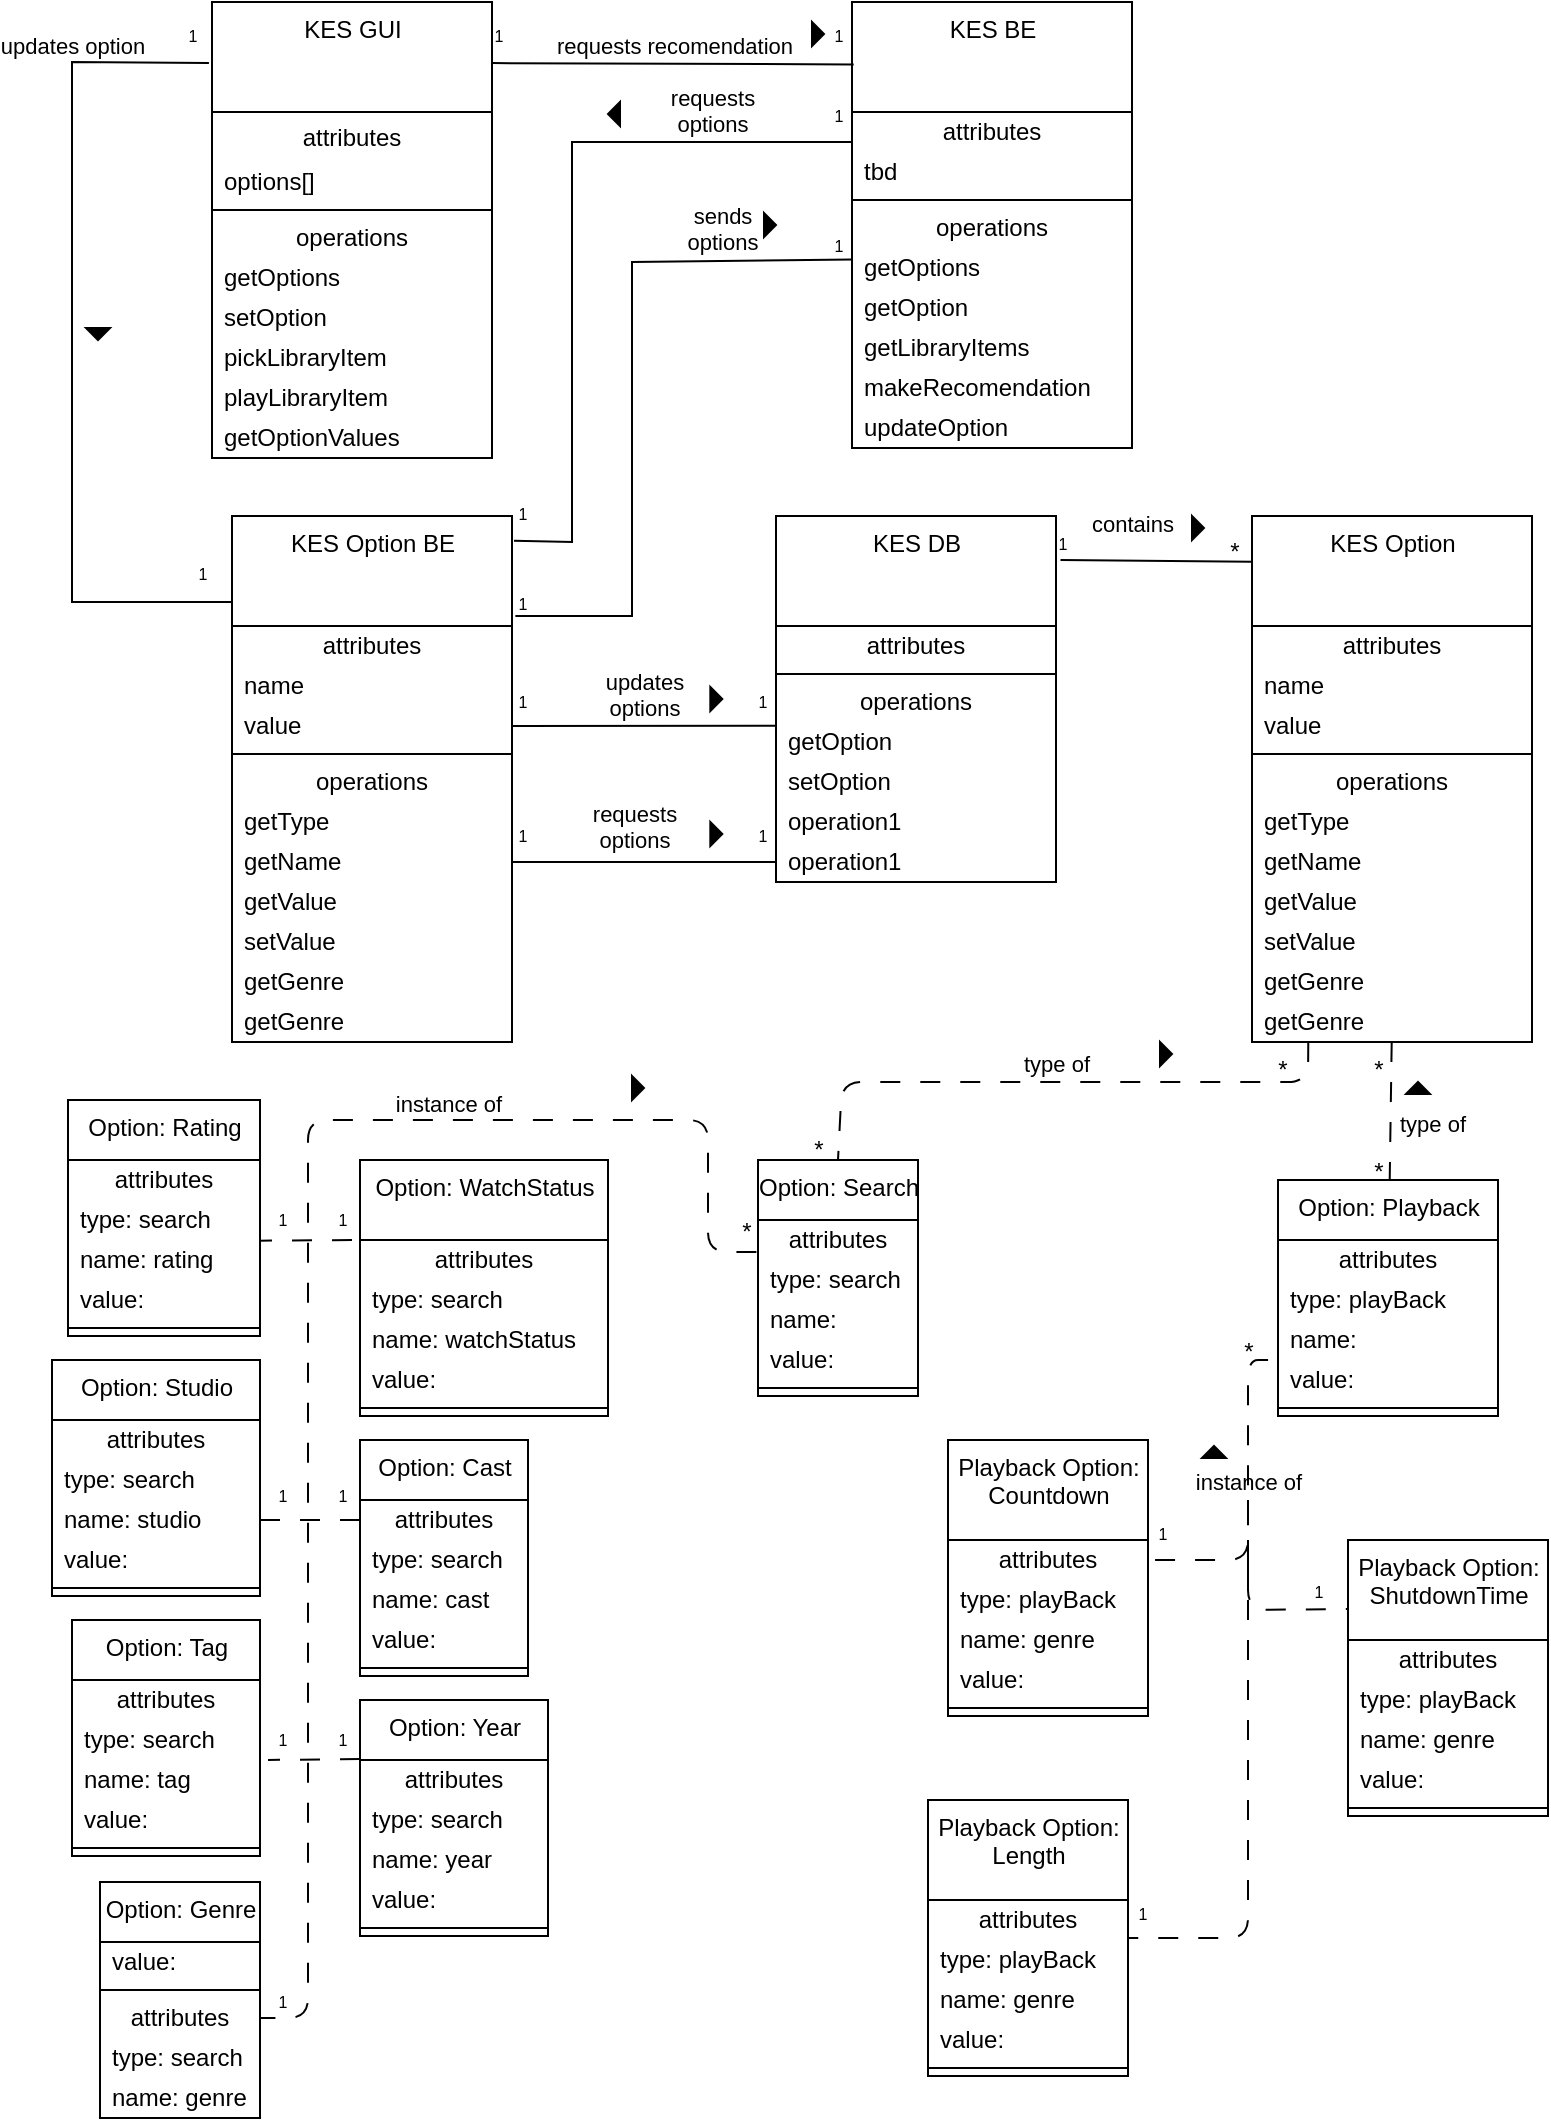 <mxfile>
    <diagram id="9X-ZhuV0ssxpqdFW1KrC" name="Page-1">
        <mxGraphModel dx="1543" dy="858" grid="1" gridSize="10" guides="1" tooltips="1" connect="1" arrows="1" fold="1" page="1" pageScale="1" pageWidth="850" pageHeight="1100" math="0" shadow="0">
            <root>
                <mxCell id="0"/>
                <mxCell id="1" parent="0"/>
                <mxCell id="14" value="KES BE" style="swimlane;fontStyle=0;align=center;verticalAlign=top;childLayout=stackLayout;horizontal=1;startSize=55;horizontalStack=0;resizeParent=1;resizeParentMax=0;resizeLast=0;collapsible=0;marginBottom=0;html=1;fontColor=#000000;labelBackgroundColor=none;" parent="1" vertex="1">
                    <mxGeometry x="470" y="30" width="140" height="223" as="geometry"/>
                </mxCell>
                <mxCell id="15" value="attributes" style="text;html=1;strokeColor=none;fillColor=none;align=center;verticalAlign=middle;spacingLeft=4;spacingRight=4;overflow=hidden;rotatable=0;points=[[0,0.5],[1,0.5]];portConstraint=eastwest;fontColor=#000000;labelBackgroundColor=none;" parent="14" vertex="1">
                    <mxGeometry y="55" width="140" height="20" as="geometry"/>
                </mxCell>
                <mxCell id="16" value="tbd" style="text;html=1;strokeColor=none;fillColor=none;align=left;verticalAlign=middle;spacingLeft=4;spacingRight=4;overflow=hidden;rotatable=0;points=[[0,0.5],[1,0.5]];portConstraint=eastwest;fontColor=#000000;labelBackgroundColor=none;" parent="14" vertex="1">
                    <mxGeometry y="75" width="140" height="20" as="geometry"/>
                </mxCell>
                <mxCell id="19" value="" style="line;strokeWidth=1;fillColor=none;align=left;verticalAlign=middle;spacingTop=-1;spacingLeft=3;spacingRight=3;rotatable=0;labelPosition=right;points=[];portConstraint=eastwest;fontColor=#000000;labelBackgroundColor=none;" parent="14" vertex="1">
                    <mxGeometry y="95" width="140" height="8" as="geometry"/>
                </mxCell>
                <mxCell id="20" value="operations" style="text;html=1;strokeColor=none;fillColor=none;align=center;verticalAlign=middle;spacingLeft=4;spacingRight=4;overflow=hidden;rotatable=0;points=[[0,0.5],[1,0.5]];portConstraint=eastwest;fontColor=#000000;labelBackgroundColor=none;" parent="14" vertex="1">
                    <mxGeometry y="103" width="140" height="20" as="geometry"/>
                </mxCell>
                <mxCell id="21" value="getOptions" style="text;html=1;strokeColor=none;fillColor=none;align=left;verticalAlign=middle;spacingLeft=4;spacingRight=4;overflow=hidden;rotatable=0;points=[[0,0.5],[1,0.5]];portConstraint=eastwest;fontColor=#000000;labelBackgroundColor=none;" parent="14" vertex="1">
                    <mxGeometry y="123" width="140" height="20" as="geometry"/>
                </mxCell>
                <mxCell id="55" value="getOption" style="text;html=1;strokeColor=none;fillColor=none;align=left;verticalAlign=middle;spacingLeft=4;spacingRight=4;overflow=hidden;rotatable=0;points=[[0,0.5],[1,0.5]];portConstraint=eastwest;fontColor=#000000;labelBackgroundColor=none;" parent="14" vertex="1">
                    <mxGeometry y="143" width="140" height="20" as="geometry"/>
                </mxCell>
                <mxCell id="54" value="getLibraryItems" style="text;html=1;strokeColor=none;fillColor=none;align=left;verticalAlign=middle;spacingLeft=4;spacingRight=4;overflow=hidden;rotatable=0;points=[[0,0.5],[1,0.5]];portConstraint=eastwest;fontColor=#000000;labelBackgroundColor=none;" parent="14" vertex="1">
                    <mxGeometry y="163" width="140" height="20" as="geometry"/>
                </mxCell>
                <mxCell id="56" value="makeRecomendation&lt;span style=&quot;font-family: monospace; font-size: 0px;&quot;&gt;%3CmxGraphModel%3E%3Croot%3E%3CmxCell%20id%3D%220%22%2F%3E%3CmxCell%20id%3D%221%22%20parent%3D%220%22%2F%3E%3CmxCell%20id%3D%222%22%20value%3D%22getLibraryItems%22%20style%3D%22text%3Bhtml%3D1%3BstrokeColor%3Dnone%3BfillColor%3Dnone%3Balign%3Dleft%3BverticalAlign%3Dmiddle%3BspacingLeft%3D4%3BspacingRight%3D4%3Boverflow%3Dhidden%3Brotatable%3D0%3Bpoints%3D%5B%5B0%2C0.5%5D%2C%5B1%2C0.5%5D%5D%3BportConstraint%3Deastwest%3B%22%20vertex%3D%221%22%20parent%3D%221%22%3E%3CmxGeometry%20x%3D%22340%22%20y%3D%22405.5%22%20width%3D%22140%22%20height%3D%2220%22%20as%3D%22geometry%22%2F%3E%3C%2FmxCell%3E%3C%2Froot%3E%3C%2FmxGraphModel%3E&lt;/span&gt;" style="text;html=1;strokeColor=none;fillColor=none;align=left;verticalAlign=middle;spacingLeft=4;spacingRight=4;overflow=hidden;rotatable=0;points=[[0,0.5],[1,0.5]];portConstraint=eastwest;fontColor=#000000;labelBackgroundColor=none;" parent="14" vertex="1">
                    <mxGeometry y="183" width="140" height="20" as="geometry"/>
                </mxCell>
                <mxCell id="57" value="updateOption" style="text;html=1;strokeColor=none;fillColor=none;align=left;verticalAlign=middle;spacingLeft=4;spacingRight=4;overflow=hidden;rotatable=0;points=[[0,0.5],[1,0.5]];portConstraint=eastwest;fontColor=#000000;labelBackgroundColor=none;" parent="14" vertex="1">
                    <mxGeometry y="203" width="140" height="20" as="geometry"/>
                </mxCell>
                <mxCell id="22" value="KES GUI" style="swimlane;fontStyle=0;align=center;verticalAlign=top;childLayout=stackLayout;horizontal=1;startSize=55;horizontalStack=0;resizeParent=1;resizeParentMax=0;resizeLast=0;collapsible=0;marginBottom=0;html=1;fontColor=#000000;labelBackgroundColor=none;" parent="1" vertex="1">
                    <mxGeometry x="150" y="30" width="140" height="228" as="geometry"/>
                </mxCell>
                <mxCell id="23" value="attributes" style="text;html=1;strokeColor=none;fillColor=none;align=center;verticalAlign=middle;spacingLeft=4;spacingRight=4;overflow=hidden;rotatable=0;points=[[0,0.5],[1,0.5]];portConstraint=eastwest;fontColor=#000000;labelBackgroundColor=none;" parent="22" vertex="1">
                    <mxGeometry y="55" width="140" height="25" as="geometry"/>
                </mxCell>
                <mxCell id="50" value="options[]" style="text;html=1;strokeColor=none;fillColor=none;align=left;verticalAlign=middle;spacingLeft=4;spacingRight=4;overflow=hidden;rotatable=0;points=[[0,0.5],[1,0.5]];portConstraint=eastwest;fontColor=#000000;labelBackgroundColor=none;" parent="22" vertex="1">
                    <mxGeometry y="80" width="140" height="20" as="geometry"/>
                </mxCell>
                <mxCell id="27" value="" style="line;strokeWidth=1;fillColor=none;align=left;verticalAlign=middle;spacingTop=-1;spacingLeft=3;spacingRight=3;rotatable=0;labelPosition=right;points=[];portConstraint=eastwest;fontColor=#000000;labelBackgroundColor=none;" parent="22" vertex="1">
                    <mxGeometry y="100" width="140" height="8" as="geometry"/>
                </mxCell>
                <mxCell id="28" value="operations" style="text;html=1;strokeColor=none;fillColor=none;align=center;verticalAlign=middle;spacingLeft=4;spacingRight=4;overflow=hidden;rotatable=0;points=[[0,0.5],[1,0.5]];portConstraint=eastwest;fontColor=#000000;labelBackgroundColor=none;" parent="22" vertex="1">
                    <mxGeometry y="108" width="140" height="20" as="geometry"/>
                </mxCell>
                <mxCell id="29" value="getOptions" style="text;html=1;strokeColor=none;fillColor=none;align=left;verticalAlign=middle;spacingLeft=4;spacingRight=4;overflow=hidden;rotatable=0;points=[[0,0.5],[1,0.5]];portConstraint=eastwest;fontColor=#000000;labelBackgroundColor=none;" parent="22" vertex="1">
                    <mxGeometry y="128" width="140" height="20" as="geometry"/>
                </mxCell>
                <mxCell id="51" value="setOption" style="text;html=1;strokeColor=none;fillColor=none;align=left;verticalAlign=middle;spacingLeft=4;spacingRight=4;overflow=hidden;rotatable=0;points=[[0,0.5],[1,0.5]];portConstraint=eastwest;fontColor=#000000;labelBackgroundColor=none;" parent="22" vertex="1">
                    <mxGeometry y="148" width="140" height="20" as="geometry"/>
                </mxCell>
                <mxCell id="52" value="pickLibraryItem" style="text;html=1;strokeColor=none;fillColor=none;align=left;verticalAlign=middle;spacingLeft=4;spacingRight=4;overflow=hidden;rotatable=0;points=[[0,0.5],[1,0.5]];portConstraint=eastwest;fontColor=#000000;labelBackgroundColor=none;" parent="22" vertex="1">
                    <mxGeometry y="168" width="140" height="20" as="geometry"/>
                </mxCell>
                <mxCell id="62" value="playLibraryItem" style="text;html=1;strokeColor=none;fillColor=none;align=left;verticalAlign=middle;spacingLeft=4;spacingRight=4;overflow=hidden;rotatable=0;points=[[0,0.5],[1,0.5]];portConstraint=eastwest;fontColor=#000000;labelBackgroundColor=none;" parent="22" vertex="1">
                    <mxGeometry y="188" width="140" height="20" as="geometry"/>
                </mxCell>
                <mxCell id="53" value="getOptionValues" style="text;html=1;strokeColor=none;fillColor=none;align=left;verticalAlign=middle;spacingLeft=4;spacingRight=4;overflow=hidden;rotatable=0;points=[[0,0.5],[1,0.5]];portConstraint=eastwest;fontColor=#000000;labelBackgroundColor=none;" parent="22" vertex="1">
                    <mxGeometry y="208" width="140" height="20" as="geometry"/>
                </mxCell>
                <mxCell id="31" value="KES DB" style="swimlane;fontStyle=0;align=center;verticalAlign=top;childLayout=stackLayout;horizontal=1;startSize=55;horizontalStack=0;resizeParent=1;resizeParentMax=0;resizeLast=0;collapsible=0;marginBottom=0;html=1;fontColor=#000000;labelBackgroundColor=none;" parent="1" vertex="1">
                    <mxGeometry x="432" y="287" width="140" height="183" as="geometry"/>
                </mxCell>
                <mxCell id="32" value="attributes" style="text;html=1;strokeColor=none;fillColor=none;align=center;verticalAlign=middle;spacingLeft=4;spacingRight=4;overflow=hidden;rotatable=0;points=[[0,0.5],[1,0.5]];portConstraint=eastwest;fontColor=#000000;labelBackgroundColor=none;" parent="31" vertex="1">
                    <mxGeometry y="55" width="140" height="20" as="geometry"/>
                </mxCell>
                <mxCell id="36" value="" style="line;strokeWidth=1;fillColor=none;align=left;verticalAlign=middle;spacingTop=-1;spacingLeft=3;spacingRight=3;rotatable=0;labelPosition=right;points=[];portConstraint=eastwest;fontColor=#000000;labelBackgroundColor=none;" parent="31" vertex="1">
                    <mxGeometry y="75" width="140" height="8" as="geometry"/>
                </mxCell>
                <mxCell id="37" value="operations" style="text;html=1;strokeColor=none;fillColor=none;align=center;verticalAlign=middle;spacingLeft=4;spacingRight=4;overflow=hidden;rotatable=0;points=[[0,0.5],[1,0.5]];portConstraint=eastwest;fontColor=#000000;labelBackgroundColor=none;" parent="31" vertex="1">
                    <mxGeometry y="83" width="140" height="20" as="geometry"/>
                </mxCell>
                <mxCell id="59" value="getOption" style="text;html=1;strokeColor=none;fillColor=none;align=left;verticalAlign=middle;spacingLeft=4;spacingRight=4;overflow=hidden;rotatable=0;points=[[0,0.5],[1,0.5]];portConstraint=eastwest;fontColor=#000000;labelBackgroundColor=none;" parent="31" vertex="1">
                    <mxGeometry y="103" width="140" height="20" as="geometry"/>
                </mxCell>
                <mxCell id="38" value="setOption" style="text;html=1;strokeColor=none;fillColor=none;align=left;verticalAlign=middle;spacingLeft=4;spacingRight=4;overflow=hidden;rotatable=0;points=[[0,0.5],[1,0.5]];portConstraint=eastwest;fontColor=#000000;labelBackgroundColor=none;" parent="31" vertex="1">
                    <mxGeometry y="123" width="140" height="20" as="geometry"/>
                </mxCell>
                <mxCell id="60" value="operation1" style="text;html=1;strokeColor=none;fillColor=none;align=left;verticalAlign=middle;spacingLeft=4;spacingRight=4;overflow=hidden;rotatable=0;points=[[0,0.5],[1,0.5]];portConstraint=eastwest;fontColor=#000000;labelBackgroundColor=none;" parent="31" vertex="1">
                    <mxGeometry y="143" width="140" height="20" as="geometry"/>
                </mxCell>
                <mxCell id="61" value="operation1" style="text;html=1;strokeColor=none;fillColor=none;align=left;verticalAlign=middle;spacingLeft=4;spacingRight=4;overflow=hidden;rotatable=0;points=[[0,0.5],[1,0.5]];portConstraint=eastwest;fontColor=#000000;labelBackgroundColor=none;" parent="31" vertex="1">
                    <mxGeometry y="163" width="140" height="20" as="geometry"/>
                </mxCell>
                <mxCell id="39" value="KES Option" style="swimlane;fontStyle=0;align=center;verticalAlign=top;childLayout=stackLayout;horizontal=1;startSize=55;horizontalStack=0;resizeParent=1;resizeParentMax=0;resizeLast=0;collapsible=0;marginBottom=0;html=1;fontColor=#000000;labelBackgroundColor=none;" parent="1" vertex="1">
                    <mxGeometry x="670" y="287" width="140" height="263" as="geometry"/>
                </mxCell>
                <mxCell id="40" value="attributes" style="text;html=1;strokeColor=none;fillColor=none;align=center;verticalAlign=middle;spacingLeft=4;spacingRight=4;overflow=hidden;rotatable=0;points=[[0,0.5],[1,0.5]];portConstraint=eastwest;fontColor=#000000;labelBackgroundColor=none;" parent="39" vertex="1">
                    <mxGeometry y="55" width="140" height="20" as="geometry"/>
                </mxCell>
                <mxCell id="64" value="name" style="text;html=1;strokeColor=none;fillColor=none;align=left;verticalAlign=middle;spacingLeft=4;spacingRight=4;overflow=hidden;rotatable=0;points=[[0,0.5],[1,0.5]];portConstraint=eastwest;fontColor=#000000;labelBackgroundColor=none;" parent="39" vertex="1">
                    <mxGeometry y="75" width="140" height="20" as="geometry"/>
                </mxCell>
                <mxCell id="43" value="value" style="text;html=1;strokeColor=none;fillColor=none;align=left;verticalAlign=middle;spacingLeft=4;spacingRight=4;overflow=hidden;rotatable=0;points=[[0,0.5],[1,0.5]];portConstraint=eastwest;fontColor=#000000;labelBackgroundColor=none;" parent="39" vertex="1">
                    <mxGeometry y="95" width="140" height="20" as="geometry"/>
                </mxCell>
                <mxCell id="44" value="" style="line;strokeWidth=1;fillColor=none;align=left;verticalAlign=middle;spacingTop=-1;spacingLeft=3;spacingRight=3;rotatable=0;labelPosition=right;points=[];portConstraint=eastwest;fontColor=#000000;labelBackgroundColor=none;" parent="39" vertex="1">
                    <mxGeometry y="115" width="140" height="8" as="geometry"/>
                </mxCell>
                <mxCell id="45" value="operations" style="text;html=1;strokeColor=none;fillColor=none;align=center;verticalAlign=middle;spacingLeft=4;spacingRight=4;overflow=hidden;rotatable=0;points=[[0,0.5],[1,0.5]];portConstraint=eastwest;fontColor=#000000;labelBackgroundColor=none;" parent="39" vertex="1">
                    <mxGeometry y="123" width="140" height="20" as="geometry"/>
                </mxCell>
                <mxCell id="46" value="getType" style="text;html=1;strokeColor=none;fillColor=none;align=left;verticalAlign=middle;spacingLeft=4;spacingRight=4;overflow=hidden;rotatable=0;points=[[0,0.5],[1,0.5]];portConstraint=eastwest;fontColor=#000000;labelBackgroundColor=none;" parent="39" vertex="1">
                    <mxGeometry y="143" width="140" height="20" as="geometry"/>
                </mxCell>
                <mxCell id="48" value="getName&lt;span style=&quot;font-family: monospace; font-size: 0px;&quot;&gt;%3CmxGraphModel%3E%3Croot%3E%3CmxCell%20id%3D%220%22%2F%3E%3CmxCell%20id%3D%221%22%20parent%3D%220%22%2F%3E%3CmxCell%20id%3D%222%22%20value%3D%22operation1%22%20style%3D%22text%3Bhtml%3D1%3BstrokeColor%3Dnone%3BfillColor%3Dnone%3Balign%3Dleft%3BverticalAlign%3Dmiddle%3BspacingLeft%3D4%3BspacingRight%3D4%3Boverflow%3Dhidden%3Brotatable%3D0%3Bpoints%3D%5B%5B0%2C0.5%5D%2C%5B1%2C0.5%5D%5D%3BportConstraint%3Deastwest%3B%22%20vertex%3D%221%22%20parent%3D%221%22%3E%3CmxGeometry%20x%3D%22340%22%20y%3D%22693%22%20width%3D%22140%22%20height%3D%2220%22%20as%3D%22geometry%22%2F%3E%3C%2FmxCell%3E%3C%2Froot%3E%3C%2FmxGraphModel&lt;/span&gt;" style="text;html=1;strokeColor=none;fillColor=none;align=left;verticalAlign=middle;spacingLeft=4;spacingRight=4;overflow=hidden;rotatable=0;points=[[0,0.5],[1,0.5]];portConstraint=eastwest;fontColor=#000000;labelBackgroundColor=none;" parent="39" vertex="1">
                    <mxGeometry y="163" width="140" height="20" as="geometry"/>
                </mxCell>
                <mxCell id="47" value="getValue&lt;span style=&quot;font-family: monospace; font-size: 0px;&quot;&gt;%3CmxGraphModel%3E%3Croot%3E%3CmxCell%20id%3D%220%22%2F%3E%3CmxCell%20id%3D%221%22%20parent%3D%220%22%2F%3E%3CmxCell%20id%3D%222%22%20value%3D%22operation1%22%20style%3D%22text%3Bhtml%3D1%3BstrokeColor%3Dnone%3BfillColor%3Dnone%3Balign%3Dleft%3BverticalAlign%3Dmiddle%3BspacingLeft%3D4%3BspacingRight%3D4%3Boverflow%3Dhidden%3Brotatable%3D0%3Bpoints%3D%5B%5B0%2C0.5%5D%2C%5B1%2C0.5%5D%5D%3BportConstraint%3Deastwest%3B%22%20vertex%3D%221%22%20parent%3D%221%22%3E%3CmxGeometry%20x%3D%22340%22%20y%3D%22693%22%20width%3D%22140%22%20height%3D%2220%22%20as%3D%22geometry%22%2F%3E%3C%2FmxCell%3E%3C%2Froot%3E%3C%2FmxGraphModel%3E&lt;/span&gt;" style="text;html=1;strokeColor=none;fillColor=none;align=left;verticalAlign=middle;spacingLeft=4;spacingRight=4;overflow=hidden;rotatable=0;points=[[0,0.5],[1,0.5]];portConstraint=eastwest;fontColor=#000000;labelBackgroundColor=none;" parent="39" vertex="1">
                    <mxGeometry y="183" width="140" height="20" as="geometry"/>
                </mxCell>
                <mxCell id="49" value="setValue&lt;span style=&quot;font-family: monospace; font-size: 0px;&quot;&gt;%3CmxGraphModel%3E%3Croot%3E%3CmxCell%20id%3D%220%22%2F%3E%3CmxCell%20id%3D%221%22%20parent%3D%220%22%2F%3E%3CmxCell%20id%3D%222%22%20value%3D%22operation1%22%20style%3D%22text%3Bhtml%3D1%3BstrokeColor%3Dnone%3BfillColor%3Dnone%3Balign%3Dleft%3BverticalAlign%3Dmiddle%3BspacingLeft%3D4%3BspacingRight%3D4%3Boverflow%3Dhidden%3Brotatable%3D0%3Bpoints%3D%5B%5B0%2C0.5%5D%2C%5B1%2C0.5%5D%5D%3BportConstraint%3Deastwest%3B%22%20vertex%3D%221%22%20parent%3D%221%22%3E%3CmxGeometry%20x%3D%22340%22%20y%3D%22693%22%20width%3D%22140%22%20height%3D%2220%22%20as%3D%22geometry%22%2F%3E%3C%2FmxCell%3E%3C%2Froot%3E%3C%2FmxGraphModel%3E&lt;/span&gt;" style="text;html=1;strokeColor=none;fillColor=none;align=left;verticalAlign=middle;spacingLeft=4;spacingRight=4;overflow=hidden;rotatable=0;points=[[0,0.5],[1,0.5]];portConstraint=eastwest;fontColor=#000000;labelBackgroundColor=none;" parent="39" vertex="1">
                    <mxGeometry y="203" width="140" height="20" as="geometry"/>
                </mxCell>
                <mxCell id="106" value="getGenre&lt;span style=&quot;font-family: monospace; font-size: 0px;&quot;&gt;%3CmxGraphModel%3E%3Croot%3E%3CmxCell%20id%3D%220%22%2F%3E%3CmxCell%20id%3D%221%22%20parent%3D%220%22%2F%3E%3CmxCell%20id%3D%222%22%20value%3D%22operation1%22%20style%3D%22text%3Bhtml%3D1%3BstrokeColor%3Dnone%3BfillColor%3Dnone%3Balign%3Dleft%3BverticalAlign%3Dmiddle%3BspacingLeft%3D4%3BspacingRight%3D4%3Boverflow%3Dhidden%3Brotatable%3D0%3Bpoints%3D%5B%5B0%2C0.5%5D%2C%5B1%2C0.5%5D%5D%3BportConstraint%3Deastwest%3B%22%20vertex%3D%221%22%20parent%3D%221%22%3E%3CmxGeometry%20x%3D%22340%22%20y%3D%22693%22%20width%3D%22140%22%20height%3D%2220%22%20as%3D%22geometry%22%2F%3E%3C%2FmxCell%3E%3C%2Froot%3E%3C%2FmxGraphModel%3E&lt;/span&gt;" style="text;html=1;strokeColor=none;fillColor=none;align=left;verticalAlign=middle;spacingLeft=4;spacingRight=4;overflow=hidden;rotatable=0;points=[[0,0.5],[1,0.5]];portConstraint=eastwest;fontColor=#000000;labelBackgroundColor=none;" vertex="1" parent="39">
                    <mxGeometry y="223" width="140" height="20" as="geometry"/>
                </mxCell>
                <mxCell id="108" value="getGenre&lt;span style=&quot;font-family: monospace; font-size: 0px;&quot;&gt;%3CmxGraphModel%3E%3Croot%3E%3CmxCell%20id%3D%220%22%2F%3E%3CmxCell%20id%3D%221%22%20parent%3D%220%22%2F%3E%3CmxCell%20id%3D%222%22%20value%3D%22operation1%22%20style%3D%22text%3Bhtml%3D1%3BstrokeColor%3Dnone%3BfillColor%3Dnone%3Balign%3Dleft%3BverticalAlign%3Dmiddle%3BspacingLeft%3D4%3BspacingRight%3D4%3Boverflow%3Dhidden%3Brotatable%3D0%3Bpoints%3D%5B%5B0%2C0.5%5D%2C%5B1%2C0.5%5D%5D%3BportConstraint%3Deastwest%3B%22%20vertex%3D%221%22%20parent%3D%221%22%3E%3CmxGeometry%20x%3D%22340%22%20y%3D%22693%22%20width%3D%22140%22%20height%3D%2220%22%20as%3D%22geometry%22%2F%3E%3C%2FmxCell%3E%3C%2Froot%3E%3C%2FmxGraphModel%3E&lt;/span&gt;" style="text;html=1;strokeColor=none;fillColor=none;align=left;verticalAlign=middle;spacingLeft=4;spacingRight=4;overflow=hidden;rotatable=0;points=[[0,0.5],[1,0.5]];portConstraint=eastwest;fontColor=#000000;labelBackgroundColor=none;" vertex="1" parent="39">
                    <mxGeometry y="243" width="140" height="20" as="geometry"/>
                </mxCell>
                <mxCell id="95" value="Option: WatchStatus" style="swimlane;fontStyle=0;align=center;verticalAlign=top;childLayout=stackLayout;horizontal=1;startSize=40;horizontalStack=0;resizeParent=1;resizeParentMax=0;resizeLast=0;collapsible=0;marginBottom=0;html=1;fontColor=#000000;labelBackgroundColor=none;" vertex="1" parent="1">
                    <mxGeometry x="224" y="609" width="124" height="128" as="geometry"/>
                </mxCell>
                <mxCell id="96" value="attributes" style="text;html=1;strokeColor=none;fillColor=none;align=center;verticalAlign=middle;spacingLeft=4;spacingRight=4;overflow=hidden;rotatable=0;points=[[0,0.5],[1,0.5]];portConstraint=eastwest;fontColor=#000000;labelBackgroundColor=none;" vertex="1" parent="95">
                    <mxGeometry y="40" width="124" height="20" as="geometry"/>
                </mxCell>
                <mxCell id="97" value="type: search" style="text;html=1;strokeColor=none;fillColor=none;align=left;verticalAlign=middle;spacingLeft=4;spacingRight=4;overflow=hidden;rotatable=0;points=[[0,0.5],[1,0.5]];portConstraint=eastwest;fontColor=#000000;labelBackgroundColor=none;" vertex="1" parent="95">
                    <mxGeometry y="60" width="124" height="20" as="geometry"/>
                </mxCell>
                <mxCell id="98" value="name: watchStatus" style="text;html=1;strokeColor=none;fillColor=none;align=left;verticalAlign=middle;spacingLeft=4;spacingRight=4;overflow=hidden;rotatable=0;points=[[0,0.5],[1,0.5]];portConstraint=eastwest;fontColor=#000000;labelBackgroundColor=none;" vertex="1" parent="95">
                    <mxGeometry y="80" width="124" height="20" as="geometry"/>
                </mxCell>
                <mxCell id="99" value="value:" style="text;html=1;strokeColor=none;fillColor=none;align=left;verticalAlign=middle;spacingLeft=4;spacingRight=4;overflow=hidden;rotatable=0;points=[[0,0.5],[1,0.5]];portConstraint=eastwest;fontColor=#000000;labelBackgroundColor=none;" vertex="1" parent="95">
                    <mxGeometry y="100" width="124" height="20" as="geometry"/>
                </mxCell>
                <mxCell id="100" value="" style="line;strokeWidth=1;fillColor=none;align=left;verticalAlign=middle;spacingTop=-1;spacingLeft=3;spacingRight=3;rotatable=0;labelPosition=right;points=[];portConstraint=eastwest;fontColor=#000000;labelBackgroundColor=none;" vertex="1" parent="95">
                    <mxGeometry y="120" width="124" height="8" as="geometry"/>
                </mxCell>
                <mxCell id="109" value="KES Option BE" style="swimlane;fontStyle=0;align=center;verticalAlign=top;childLayout=stackLayout;horizontal=1;startSize=55;horizontalStack=0;resizeParent=1;resizeParentMax=0;resizeLast=0;collapsible=0;marginBottom=0;html=1;fontColor=#000000;labelBackgroundColor=none;" vertex="1" parent="1">
                    <mxGeometry x="160" y="287" width="140" height="263" as="geometry"/>
                </mxCell>
                <mxCell id="110" value="attributes" style="text;html=1;strokeColor=none;fillColor=none;align=center;verticalAlign=middle;spacingLeft=4;spacingRight=4;overflow=hidden;rotatable=0;points=[[0,0.5],[1,0.5]];portConstraint=eastwest;fontColor=#000000;labelBackgroundColor=none;" vertex="1" parent="109">
                    <mxGeometry y="55" width="140" height="20" as="geometry"/>
                </mxCell>
                <mxCell id="111" value="name" style="text;html=1;strokeColor=none;fillColor=none;align=left;verticalAlign=middle;spacingLeft=4;spacingRight=4;overflow=hidden;rotatable=0;points=[[0,0.5],[1,0.5]];portConstraint=eastwest;fontColor=#000000;labelBackgroundColor=none;" vertex="1" parent="109">
                    <mxGeometry y="75" width="140" height="20" as="geometry"/>
                </mxCell>
                <mxCell id="112" value="value" style="text;html=1;strokeColor=none;fillColor=none;align=left;verticalAlign=middle;spacingLeft=4;spacingRight=4;overflow=hidden;rotatable=0;points=[[0,0.5],[1,0.5]];portConstraint=eastwest;fontColor=#000000;labelBackgroundColor=none;" vertex="1" parent="109">
                    <mxGeometry y="95" width="140" height="20" as="geometry"/>
                </mxCell>
                <mxCell id="113" value="" style="line;strokeWidth=1;fillColor=none;align=left;verticalAlign=middle;spacingTop=-1;spacingLeft=3;spacingRight=3;rotatable=0;labelPosition=right;points=[];portConstraint=eastwest;fontColor=#000000;labelBackgroundColor=none;" vertex="1" parent="109">
                    <mxGeometry y="115" width="140" height="8" as="geometry"/>
                </mxCell>
                <mxCell id="114" value="operations" style="text;html=1;strokeColor=none;fillColor=none;align=center;verticalAlign=middle;spacingLeft=4;spacingRight=4;overflow=hidden;rotatable=0;points=[[0,0.5],[1,0.5]];portConstraint=eastwest;fontColor=#000000;labelBackgroundColor=none;" vertex="1" parent="109">
                    <mxGeometry y="123" width="140" height="20" as="geometry"/>
                </mxCell>
                <mxCell id="115" value="getType" style="text;html=1;strokeColor=none;fillColor=none;align=left;verticalAlign=middle;spacingLeft=4;spacingRight=4;overflow=hidden;rotatable=0;points=[[0,0.5],[1,0.5]];portConstraint=eastwest;fontColor=#000000;labelBackgroundColor=none;" vertex="1" parent="109">
                    <mxGeometry y="143" width="140" height="20" as="geometry"/>
                </mxCell>
                <mxCell id="116" value="getName&lt;span style=&quot;font-family: monospace; font-size: 0px;&quot;&gt;%3CmxGraphModel%3E%3Croot%3E%3CmxCell%20id%3D%220%22%2F%3E%3CmxCell%20id%3D%221%22%20parent%3D%220%22%2F%3E%3CmxCell%20id%3D%222%22%20value%3D%22operation1%22%20style%3D%22text%3Bhtml%3D1%3BstrokeColor%3Dnone%3BfillColor%3Dnone%3Balign%3Dleft%3BverticalAlign%3Dmiddle%3BspacingLeft%3D4%3BspacingRight%3D4%3Boverflow%3Dhidden%3Brotatable%3D0%3Bpoints%3D%5B%5B0%2C0.5%5D%2C%5B1%2C0.5%5D%5D%3BportConstraint%3Deastwest%3B%22%20vertex%3D%221%22%20parent%3D%221%22%3E%3CmxGeometry%20x%3D%22340%22%20y%3D%22693%22%20width%3D%22140%22%20height%3D%2220%22%20as%3D%22geometry%22%2F%3E%3C%2FmxCell%3E%3C%2Froot%3E%3C%2FmxGraphModel&lt;/span&gt;" style="text;html=1;strokeColor=none;fillColor=none;align=left;verticalAlign=middle;spacingLeft=4;spacingRight=4;overflow=hidden;rotatable=0;points=[[0,0.5],[1,0.5]];portConstraint=eastwest;fontColor=#000000;labelBackgroundColor=none;" vertex="1" parent="109">
                    <mxGeometry y="163" width="140" height="20" as="geometry"/>
                </mxCell>
                <mxCell id="117" value="getValue&lt;span style=&quot;font-family: monospace; font-size: 0px;&quot;&gt;%3CmxGraphModel%3E%3Croot%3E%3CmxCell%20id%3D%220%22%2F%3E%3CmxCell%20id%3D%221%22%20parent%3D%220%22%2F%3E%3CmxCell%20id%3D%222%22%20value%3D%22operation1%22%20style%3D%22text%3Bhtml%3D1%3BstrokeColor%3Dnone%3BfillColor%3Dnone%3Balign%3Dleft%3BverticalAlign%3Dmiddle%3BspacingLeft%3D4%3BspacingRight%3D4%3Boverflow%3Dhidden%3Brotatable%3D0%3Bpoints%3D%5B%5B0%2C0.5%5D%2C%5B1%2C0.5%5D%5D%3BportConstraint%3Deastwest%3B%22%20vertex%3D%221%22%20parent%3D%221%22%3E%3CmxGeometry%20x%3D%22340%22%20y%3D%22693%22%20width%3D%22140%22%20height%3D%2220%22%20as%3D%22geometry%22%2F%3E%3C%2FmxCell%3E%3C%2Froot%3E%3C%2FmxGraphModel%3E&lt;/span&gt;" style="text;html=1;strokeColor=none;fillColor=none;align=left;verticalAlign=middle;spacingLeft=4;spacingRight=4;overflow=hidden;rotatable=0;points=[[0,0.5],[1,0.5]];portConstraint=eastwest;fontColor=#000000;labelBackgroundColor=none;" vertex="1" parent="109">
                    <mxGeometry y="183" width="140" height="20" as="geometry"/>
                </mxCell>
                <mxCell id="118" value="setValue&lt;span style=&quot;font-family: monospace; font-size: 0px;&quot;&gt;%3CmxGraphModel%3E%3Croot%3E%3CmxCell%20id%3D%220%22%2F%3E%3CmxCell%20id%3D%221%22%20parent%3D%220%22%2F%3E%3CmxCell%20id%3D%222%22%20value%3D%22operation1%22%20style%3D%22text%3Bhtml%3D1%3BstrokeColor%3Dnone%3BfillColor%3Dnone%3Balign%3Dleft%3BverticalAlign%3Dmiddle%3BspacingLeft%3D4%3BspacingRight%3D4%3Boverflow%3Dhidden%3Brotatable%3D0%3Bpoints%3D%5B%5B0%2C0.5%5D%2C%5B1%2C0.5%5D%5D%3BportConstraint%3Deastwest%3B%22%20vertex%3D%221%22%20parent%3D%221%22%3E%3CmxGeometry%20x%3D%22340%22%20y%3D%22693%22%20width%3D%22140%22%20height%3D%2220%22%20as%3D%22geometry%22%2F%3E%3C%2FmxCell%3E%3C%2Froot%3E%3C%2FmxGraphModel%3E&lt;/span&gt;" style="text;html=1;strokeColor=none;fillColor=none;align=left;verticalAlign=middle;spacingLeft=4;spacingRight=4;overflow=hidden;rotatable=0;points=[[0,0.5],[1,0.5]];portConstraint=eastwest;fontColor=#000000;labelBackgroundColor=none;" vertex="1" parent="109">
                    <mxGeometry y="203" width="140" height="20" as="geometry"/>
                </mxCell>
                <mxCell id="119" value="getGenre&lt;span style=&quot;font-family: monospace; font-size: 0px;&quot;&gt;%3CmxGraphModel%3E%3Croot%3E%3CmxCell%20id%3D%220%22%2F%3E%3CmxCell%20id%3D%221%22%20parent%3D%220%22%2F%3E%3CmxCell%20id%3D%222%22%20value%3D%22operation1%22%20style%3D%22text%3Bhtml%3D1%3BstrokeColor%3Dnone%3BfillColor%3Dnone%3Balign%3Dleft%3BverticalAlign%3Dmiddle%3BspacingLeft%3D4%3BspacingRight%3D4%3Boverflow%3Dhidden%3Brotatable%3D0%3Bpoints%3D%5B%5B0%2C0.5%5D%2C%5B1%2C0.5%5D%5D%3BportConstraint%3Deastwest%3B%22%20vertex%3D%221%22%20parent%3D%221%22%3E%3CmxGeometry%20x%3D%22340%22%20y%3D%22693%22%20width%3D%22140%22%20height%3D%2220%22%20as%3D%22geometry%22%2F%3E%3C%2FmxCell%3E%3C%2Froot%3E%3C%2FmxGraphModel%3E&lt;/span&gt;" style="text;html=1;strokeColor=none;fillColor=none;align=left;verticalAlign=middle;spacingLeft=4;spacingRight=4;overflow=hidden;rotatable=0;points=[[0,0.5],[1,0.5]];portConstraint=eastwest;fontColor=#000000;labelBackgroundColor=none;" vertex="1" parent="109">
                    <mxGeometry y="223" width="140" height="20" as="geometry"/>
                </mxCell>
                <mxCell id="120" value="getGenre&lt;span style=&quot;font-family: monospace; font-size: 0px;&quot;&gt;%3CmxGraphModel%3E%3Croot%3E%3CmxCell%20id%3D%220%22%2F%3E%3CmxCell%20id%3D%221%22%20parent%3D%220%22%2F%3E%3CmxCell%20id%3D%222%22%20value%3D%22operation1%22%20style%3D%22text%3Bhtml%3D1%3BstrokeColor%3Dnone%3BfillColor%3Dnone%3Balign%3Dleft%3BverticalAlign%3Dmiddle%3BspacingLeft%3D4%3BspacingRight%3D4%3Boverflow%3Dhidden%3Brotatable%3D0%3Bpoints%3D%5B%5B0%2C0.5%5D%2C%5B1%2C0.5%5D%5D%3BportConstraint%3Deastwest%3B%22%20vertex%3D%221%22%20parent%3D%221%22%3E%3CmxGeometry%20x%3D%22340%22%20y%3D%22693%22%20width%3D%22140%22%20height%3D%2220%22%20as%3D%22geometry%22%2F%3E%3C%2FmxCell%3E%3C%2Froot%3E%3C%2FmxGraphModel%3E&lt;/span&gt;" style="text;html=1;strokeColor=none;fillColor=none;align=left;verticalAlign=middle;spacingLeft=4;spacingRight=4;overflow=hidden;rotatable=0;points=[[0,0.5],[1,0.5]];portConstraint=eastwest;fontColor=#000000;labelBackgroundColor=none;" vertex="1" parent="109">
                    <mxGeometry y="243" width="140" height="20" as="geometry"/>
                </mxCell>
                <mxCell id="121" value="" style="triangle;aspect=fixed;fillColor=strokeColor;labelBackgroundColor=none;fontColor=#000000;" vertex="1" parent="1">
                    <mxGeometry x="450" y="40" width="6" height="12" as="geometry"/>
                </mxCell>
                <mxCell id="122" value="requests recomendation" style="endArrow=none;html=1;rounded=0;align=center;verticalAlign=bottom;labelBackgroundColor=none;fontColor=#000000;exitX=1.001;exitY=0.134;exitDx=0;exitDy=0;exitPerimeter=0;entryX=0.006;entryY=0.14;entryDx=0;entryDy=0;entryPerimeter=0;" edge="1" parent="1" source="22" target="14">
                    <mxGeometry relative="1" as="geometry">
                        <mxPoint x="610" y="332" as="sourcePoint"/>
                        <mxPoint x="750" y="332" as="targetPoint"/>
                    </mxGeometry>
                </mxCell>
                <mxCell id="123" value="updates option" style="endArrow=none;html=1;rounded=0;align=center;verticalAlign=bottom;labelBackgroundColor=none;fontColor=#000000;exitX=-0.011;exitY=0.134;exitDx=0;exitDy=0;exitPerimeter=0;entryX=-0.011;entryY=0.134;entryDx=0;entryDy=0;entryPerimeter=0;movable=1;resizable=1;rotatable=1;deletable=1;editable=1;connectable=1;" edge="1" parent="1" target="22">
                    <mxGeometry x="0.67" relative="1" as="geometry">
                        <mxPoint x="160" y="330" as="sourcePoint"/>
                        <mxPoint x="303.22" y="71.236" as="targetPoint"/>
                        <Array as="points">
                            <mxPoint x="80" y="330"/>
                            <mxPoint x="80" y="60"/>
                        </Array>
                        <mxPoint as="offset"/>
                    </mxGeometry>
                </mxCell>
                <mxCell id="124" value="" style="triangle;aspect=fixed;fillColor=strokeColor;labelBackgroundColor=none;fontColor=#000000;rotation=90;" vertex="1" parent="1">
                    <mxGeometry x="90" y="190" width="6" height="12" as="geometry"/>
                </mxCell>
                <mxCell id="125" value="&#10;&lt;span style=&quot;font-family: Helvetica; font-size: 11px; font-style: normal; font-variant-ligatures: normal; font-variant-caps: normal; font-weight: 400; letter-spacing: normal; orphans: 2; text-align: center; text-indent: 0px; text-transform: none; widows: 2; word-spacing: 0px; -webkit-text-stroke-width: 0px; text-decoration-thickness: initial; text-decoration-style: initial; text-decoration-color: initial; float: none; display: inline !important;&quot;&gt;requests&lt;/span&gt;&lt;br style=&quot;border-color: rgb(0, 0, 0); font-family: Helvetica; font-size: 11px; font-style: normal; font-variant-ligatures: normal; font-variant-caps: normal; font-weight: 400; letter-spacing: normal; orphans: 2; text-align: center; text-indent: 0px; text-transform: none; widows: 2; word-spacing: 0px; -webkit-text-stroke-width: 0px; text-decoration-thickness: initial; text-decoration-style: initial; text-decoration-color: initial;&quot;&gt;&lt;span style=&quot;font-family: Helvetica; font-size: 11px; font-style: normal; font-variant-ligatures: normal; font-variant-caps: normal; font-weight: 400; letter-spacing: normal; orphans: 2; text-align: center; text-indent: 0px; text-transform: none; widows: 2; word-spacing: 0px; -webkit-text-stroke-width: 0px; text-decoration-thickness: initial; text-decoration-style: initial; text-decoration-color: initial; float: none; display: inline !important;&quot;&gt;options&lt;/span&gt;&#10;&#10;" style="endArrow=none;html=1;rounded=0;align=center;verticalAlign=bottom;labelBackgroundColor=none;fontColor=#000000;exitX=1;exitY=0.5;exitDx=0;exitDy=0;entryX=0;entryY=0.5;entryDx=0;entryDy=0;" edge="1" parent="1" source="116" target="61">
                    <mxGeometry x="-0.081" y="-25" relative="1" as="geometry">
                        <mxPoint x="300.0" y="446.141" as="sourcePoint"/>
                        <mxPoint x="430" y="446" as="targetPoint"/>
                        <Array as="points"/>
                        <mxPoint as="offset"/>
                    </mxGeometry>
                </mxCell>
                <mxCell id="127" value="" style="triangle;aspect=fixed;fillColor=strokeColor;labelBackgroundColor=none;fontColor=#000000;" vertex="1" parent="1">
                    <mxGeometry x="399.16" y="440" width="6" height="12" as="geometry"/>
                </mxCell>
                <mxCell id="130" value="" style="triangle;aspect=fixed;fillColor=strokeColor;labelBackgroundColor=none;fontColor=#000000;" vertex="1" parent="1">
                    <mxGeometry x="640" y="287" width="6" height="12" as="geometry"/>
                </mxCell>
                <mxCell id="131" value="Option: Cast" style="swimlane;fontStyle=0;align=center;verticalAlign=top;childLayout=stackLayout;horizontal=1;startSize=30;horizontalStack=0;resizeParent=1;resizeParentMax=0;resizeLast=0;collapsible=0;marginBottom=0;html=1;fontColor=#000000;labelBackgroundColor=none;" vertex="1" parent="1">
                    <mxGeometry x="224" y="749" width="84" height="118" as="geometry"/>
                </mxCell>
                <mxCell id="132" value="attributes" style="text;html=1;strokeColor=none;fillColor=none;align=center;verticalAlign=middle;spacingLeft=4;spacingRight=4;overflow=hidden;rotatable=0;points=[[0,0.5],[1,0.5]];portConstraint=eastwest;fontColor=#000000;labelBackgroundColor=none;" vertex="1" parent="131">
                    <mxGeometry y="30" width="84" height="20" as="geometry"/>
                </mxCell>
                <mxCell id="133" value="type: search" style="text;html=1;strokeColor=none;fillColor=none;align=left;verticalAlign=middle;spacingLeft=4;spacingRight=4;overflow=hidden;rotatable=0;points=[[0,0.5],[1,0.5]];portConstraint=eastwest;fontColor=#000000;labelBackgroundColor=none;" vertex="1" parent="131">
                    <mxGeometry y="50" width="84" height="20" as="geometry"/>
                </mxCell>
                <mxCell id="134" value="name: cast" style="text;html=1;strokeColor=none;fillColor=none;align=left;verticalAlign=middle;spacingLeft=4;spacingRight=4;overflow=hidden;rotatable=0;points=[[0,0.5],[1,0.5]];portConstraint=eastwest;fontColor=#000000;labelBackgroundColor=none;" vertex="1" parent="131">
                    <mxGeometry y="70" width="84" height="20" as="geometry"/>
                </mxCell>
                <mxCell id="135" value="value:" style="text;html=1;strokeColor=none;fillColor=none;align=left;verticalAlign=middle;spacingLeft=4;spacingRight=4;overflow=hidden;rotatable=0;points=[[0,0.5],[1,0.5]];portConstraint=eastwest;fontColor=#000000;labelBackgroundColor=none;" vertex="1" parent="131">
                    <mxGeometry y="90" width="84" height="20" as="geometry"/>
                </mxCell>
                <mxCell id="136" value="" style="line;strokeWidth=1;fillColor=none;align=left;verticalAlign=middle;spacingTop=-1;spacingLeft=3;spacingRight=3;rotatable=0;labelPosition=right;points=[];portConstraint=eastwest;fontColor=#000000;labelBackgroundColor=none;" vertex="1" parent="131">
                    <mxGeometry y="110" width="84" height="8" as="geometry"/>
                </mxCell>
                <mxCell id="137" value="Option: Year" style="swimlane;fontStyle=0;align=center;verticalAlign=top;childLayout=stackLayout;horizontal=1;startSize=30;horizontalStack=0;resizeParent=1;resizeParentMax=0;resizeLast=0;collapsible=0;marginBottom=0;html=1;fontColor=#000000;labelBackgroundColor=none;" vertex="1" parent="1">
                    <mxGeometry x="224" y="879" width="94" height="118" as="geometry"/>
                </mxCell>
                <mxCell id="138" value="attributes" style="text;html=1;strokeColor=none;fillColor=none;align=center;verticalAlign=middle;spacingLeft=4;spacingRight=4;overflow=hidden;rotatable=0;points=[[0,0.5],[1,0.5]];portConstraint=eastwest;fontColor=#000000;labelBackgroundColor=none;" vertex="1" parent="137">
                    <mxGeometry y="30" width="94" height="20" as="geometry"/>
                </mxCell>
                <mxCell id="139" value="type: search" style="text;html=1;strokeColor=none;fillColor=none;align=left;verticalAlign=middle;spacingLeft=4;spacingRight=4;overflow=hidden;rotatable=0;points=[[0,0.5],[1,0.5]];portConstraint=eastwest;fontColor=#000000;labelBackgroundColor=none;" vertex="1" parent="137">
                    <mxGeometry y="50" width="94" height="20" as="geometry"/>
                </mxCell>
                <mxCell id="140" value="name: year" style="text;html=1;strokeColor=none;fillColor=none;align=left;verticalAlign=middle;spacingLeft=4;spacingRight=4;overflow=hidden;rotatable=0;points=[[0,0.5],[1,0.5]];portConstraint=eastwest;fontColor=#000000;labelBackgroundColor=none;" vertex="1" parent="137">
                    <mxGeometry y="70" width="94" height="20" as="geometry"/>
                </mxCell>
                <mxCell id="141" value="value:" style="text;html=1;strokeColor=none;fillColor=none;align=left;verticalAlign=middle;spacingLeft=4;spacingRight=4;overflow=hidden;rotatable=0;points=[[0,0.5],[1,0.5]];portConstraint=eastwest;fontColor=#000000;labelBackgroundColor=none;" vertex="1" parent="137">
                    <mxGeometry y="90" width="94" height="20" as="geometry"/>
                </mxCell>
                <mxCell id="142" value="" style="line;strokeWidth=1;fillColor=none;align=left;verticalAlign=middle;spacingTop=-1;spacingLeft=3;spacingRight=3;rotatable=0;labelPosition=right;points=[];portConstraint=eastwest;fontColor=#000000;labelBackgroundColor=none;" vertex="1" parent="137">
                    <mxGeometry y="110" width="94" height="8" as="geometry"/>
                </mxCell>
                <mxCell id="143" value="Option: Rating" style="swimlane;fontStyle=0;align=center;verticalAlign=top;childLayout=stackLayout;horizontal=1;startSize=30;horizontalStack=0;resizeParent=1;resizeParentMax=0;resizeLast=0;collapsible=0;marginBottom=0;html=1;fontColor=#000000;labelBackgroundColor=none;" vertex="1" parent="1">
                    <mxGeometry x="78" y="579" width="96" height="118" as="geometry"/>
                </mxCell>
                <mxCell id="144" value="attributes" style="text;html=1;strokeColor=none;fillColor=none;align=center;verticalAlign=middle;spacingLeft=4;spacingRight=4;overflow=hidden;rotatable=0;points=[[0,0.5],[1,0.5]];portConstraint=eastwest;fontColor=#000000;labelBackgroundColor=none;" vertex="1" parent="143">
                    <mxGeometry y="30" width="96" height="20" as="geometry"/>
                </mxCell>
                <mxCell id="145" value="type: search" style="text;html=1;strokeColor=none;fillColor=none;align=left;verticalAlign=middle;spacingLeft=4;spacingRight=4;overflow=hidden;rotatable=0;points=[[0,0.5],[1,0.5]];portConstraint=eastwest;fontColor=#000000;labelBackgroundColor=none;" vertex="1" parent="143">
                    <mxGeometry y="50" width="96" height="20" as="geometry"/>
                </mxCell>
                <mxCell id="146" value="name: rating" style="text;html=1;strokeColor=none;fillColor=none;align=left;verticalAlign=middle;spacingLeft=4;spacingRight=4;overflow=hidden;rotatable=0;points=[[0,0.5],[1,0.5]];portConstraint=eastwest;fontColor=#000000;labelBackgroundColor=none;" vertex="1" parent="143">
                    <mxGeometry y="70" width="96" height="20" as="geometry"/>
                </mxCell>
                <mxCell id="147" value="value:" style="text;html=1;strokeColor=none;fillColor=none;align=left;verticalAlign=middle;spacingLeft=4;spacingRight=4;overflow=hidden;rotatable=0;points=[[0,0.5],[1,0.5]];portConstraint=eastwest;fontColor=#000000;labelBackgroundColor=none;" vertex="1" parent="143">
                    <mxGeometry y="90" width="96" height="20" as="geometry"/>
                </mxCell>
                <mxCell id="148" value="" style="line;strokeWidth=1;fillColor=none;align=left;verticalAlign=middle;spacingTop=-1;spacingLeft=3;spacingRight=3;rotatable=0;labelPosition=right;points=[];portConstraint=eastwest;fontColor=#000000;labelBackgroundColor=none;" vertex="1" parent="143">
                    <mxGeometry y="110" width="96" height="8" as="geometry"/>
                </mxCell>
                <mxCell id="149" value="Option: Studio" style="swimlane;fontStyle=0;align=center;verticalAlign=top;childLayout=stackLayout;horizontal=1;startSize=30;horizontalStack=0;resizeParent=1;resizeParentMax=0;resizeLast=0;collapsible=0;marginBottom=0;html=1;fontColor=#000000;labelBackgroundColor=none;" vertex="1" parent="1">
                    <mxGeometry x="70" y="709" width="104" height="118" as="geometry"/>
                </mxCell>
                <mxCell id="150" value="attributes" style="text;html=1;strokeColor=none;fillColor=none;align=center;verticalAlign=middle;spacingLeft=4;spacingRight=4;overflow=hidden;rotatable=0;points=[[0,0.5],[1,0.5]];portConstraint=eastwest;fontColor=#000000;labelBackgroundColor=none;" vertex="1" parent="149">
                    <mxGeometry y="30" width="104" height="20" as="geometry"/>
                </mxCell>
                <mxCell id="151" value="type: search" style="text;html=1;strokeColor=none;fillColor=none;align=left;verticalAlign=middle;spacingLeft=4;spacingRight=4;overflow=hidden;rotatable=0;points=[[0,0.5],[1,0.5]];portConstraint=eastwest;fontColor=#000000;labelBackgroundColor=none;" vertex="1" parent="149">
                    <mxGeometry y="50" width="104" height="20" as="geometry"/>
                </mxCell>
                <mxCell id="152" value="name: studio" style="text;html=1;strokeColor=none;fillColor=none;align=left;verticalAlign=middle;spacingLeft=4;spacingRight=4;overflow=hidden;rotatable=0;points=[[0,0.5],[1,0.5]];portConstraint=eastwest;fontColor=#000000;labelBackgroundColor=none;" vertex="1" parent="149">
                    <mxGeometry y="70" width="104" height="20" as="geometry"/>
                </mxCell>
                <mxCell id="153" value="value:&amp;nbsp;" style="text;html=1;strokeColor=none;fillColor=none;align=left;verticalAlign=middle;spacingLeft=4;spacingRight=4;overflow=hidden;rotatable=0;points=[[0,0.5],[1,0.5]];portConstraint=eastwest;fontColor=#000000;labelBackgroundColor=none;" vertex="1" parent="149">
                    <mxGeometry y="90" width="104" height="20" as="geometry"/>
                </mxCell>
                <mxCell id="154" value="" style="line;strokeWidth=1;fillColor=none;align=left;verticalAlign=middle;spacingTop=-1;spacingLeft=3;spacingRight=3;rotatable=0;labelPosition=right;points=[];portConstraint=eastwest;fontColor=#000000;labelBackgroundColor=none;" vertex="1" parent="149">
                    <mxGeometry y="110" width="104" height="8" as="geometry"/>
                </mxCell>
                <mxCell id="155" value="Option: Tag" style="swimlane;fontStyle=0;align=center;verticalAlign=top;childLayout=stackLayout;horizontal=1;startSize=30;horizontalStack=0;resizeParent=1;resizeParentMax=0;resizeLast=0;collapsible=0;marginBottom=0;html=1;fontColor=#000000;labelBackgroundColor=none;" vertex="1" parent="1">
                    <mxGeometry x="80" y="839" width="94" height="118" as="geometry"/>
                </mxCell>
                <mxCell id="156" value="attributes" style="text;html=1;strokeColor=none;fillColor=none;align=center;verticalAlign=middle;spacingLeft=4;spacingRight=4;overflow=hidden;rotatable=0;points=[[0,0.5],[1,0.5]];portConstraint=eastwest;fontColor=#000000;labelBackgroundColor=none;" vertex="1" parent="155">
                    <mxGeometry y="30" width="94" height="20" as="geometry"/>
                </mxCell>
                <mxCell id="157" value="type: search" style="text;html=1;strokeColor=none;fillColor=none;align=left;verticalAlign=middle;spacingLeft=4;spacingRight=4;overflow=hidden;rotatable=0;points=[[0,0.5],[1,0.5]];portConstraint=eastwest;fontColor=#000000;labelBackgroundColor=none;" vertex="1" parent="155">
                    <mxGeometry y="50" width="94" height="20" as="geometry"/>
                </mxCell>
                <mxCell id="158" value="name: tag" style="text;html=1;strokeColor=none;fillColor=none;align=left;verticalAlign=middle;spacingLeft=4;spacingRight=4;overflow=hidden;rotatable=0;points=[[0,0.5],[1,0.5]];portConstraint=eastwest;fontColor=#000000;labelBackgroundColor=none;" vertex="1" parent="155">
                    <mxGeometry y="70" width="94" height="20" as="geometry"/>
                </mxCell>
                <mxCell id="159" value="value:&amp;nbsp;" style="text;html=1;strokeColor=none;fillColor=none;align=left;verticalAlign=middle;spacingLeft=4;spacingRight=4;overflow=hidden;rotatable=0;points=[[0,0.5],[1,0.5]];portConstraint=eastwest;fontColor=#000000;labelBackgroundColor=none;" vertex="1" parent="155">
                    <mxGeometry y="90" width="94" height="20" as="geometry"/>
                </mxCell>
                <mxCell id="160" value="" style="line;strokeWidth=1;fillColor=none;align=left;verticalAlign=middle;spacingTop=-1;spacingLeft=3;spacingRight=3;rotatable=0;labelPosition=right;points=[];portConstraint=eastwest;fontColor=#000000;labelBackgroundColor=none;" vertex="1" parent="155">
                    <mxGeometry y="110" width="94" height="8" as="geometry"/>
                </mxCell>
                <mxCell id="161" value="Option: Genre" style="swimlane;fontStyle=0;align=center;verticalAlign=top;childLayout=stackLayout;horizontal=1;startSize=30;horizontalStack=0;resizeParent=1;resizeParentMax=0;resizeLast=0;collapsible=0;marginBottom=0;html=1;fontColor=#000000;labelBackgroundColor=none;" vertex="1" parent="1">
                    <mxGeometry x="94" y="970" width="80" height="118" as="geometry"/>
                </mxCell>
                <mxCell id="165" value="value:" style="text;html=1;strokeColor=none;fillColor=none;align=left;verticalAlign=middle;spacingLeft=4;spacingRight=4;overflow=hidden;rotatable=0;points=[[0,0.5],[1,0.5]];portConstraint=eastwest;fontColor=#000000;labelBackgroundColor=none;" vertex="1" parent="161">
                    <mxGeometry y="30" width="80" height="20" as="geometry"/>
                </mxCell>
                <mxCell id="166" value="" style="line;strokeWidth=1;fillColor=none;align=left;verticalAlign=middle;spacingTop=-1;spacingLeft=3;spacingRight=3;rotatable=0;labelPosition=right;points=[];portConstraint=eastwest;fontColor=#000000;labelBackgroundColor=none;" vertex="1" parent="161">
                    <mxGeometry y="50" width="80" height="8" as="geometry"/>
                </mxCell>
                <mxCell id="162" value="attributes" style="text;html=1;strokeColor=none;fillColor=none;align=center;verticalAlign=middle;spacingLeft=4;spacingRight=4;overflow=hidden;rotatable=0;points=[[0,0.5],[1,0.5]];portConstraint=eastwest;fontColor=#000000;labelBackgroundColor=none;" vertex="1" parent="161">
                    <mxGeometry y="58" width="80" height="20" as="geometry"/>
                </mxCell>
                <mxCell id="163" value="type: search" style="text;html=1;strokeColor=none;fillColor=none;align=left;verticalAlign=middle;spacingLeft=4;spacingRight=4;overflow=hidden;rotatable=0;points=[[0,0.5],[1,0.5]];portConstraint=eastwest;fontColor=#000000;labelBackgroundColor=none;" vertex="1" parent="161">
                    <mxGeometry y="78" width="80" height="20" as="geometry"/>
                </mxCell>
                <mxCell id="164" value="name: genre" style="text;html=1;strokeColor=none;fillColor=none;align=left;verticalAlign=middle;spacingLeft=4;spacingRight=4;overflow=hidden;rotatable=0;points=[[0,0.5],[1,0.5]];portConstraint=eastwest;fontColor=#000000;labelBackgroundColor=none;" vertex="1" parent="161">
                    <mxGeometry y="98" width="80" height="20" as="geometry"/>
                </mxCell>
                <mxCell id="168" value="contains" style="endArrow=none;html=1;rounded=0;align=center;verticalAlign=bottom;labelBackgroundColor=none;fontColor=#000000;exitX=1.016;exitY=0.12;exitDx=0;exitDy=0;entryX=0;entryY=0.087;entryDx=0;entryDy=0;entryPerimeter=0;exitPerimeter=0;" edge="1" parent="1" source="31" target="39">
                    <mxGeometry x="-0.255" y="9" relative="1" as="geometry">
                        <mxPoint x="590" y="278.141" as="sourcePoint"/>
                        <mxPoint x="794.16" y="310" as="targetPoint"/>
                        <mxPoint as="offset"/>
                    </mxGeometry>
                </mxCell>
                <mxCell id="172" value="" style="endArrow=none;startArrow=none;endFill=0;startFill=0;endSize=8;html=1;verticalAlign=bottom;dashed=1;labelBackgroundColor=none;dashPattern=10 10;fontColor=#000000;entryX=0.997;entryY=1.017;entryDx=0;entryDy=0;entryPerimeter=0;" edge="1" parent="1" target="145">
                    <mxGeometry width="160" relative="1" as="geometry">
                        <mxPoint x="220" y="649" as="sourcePoint"/>
                        <mxPoint x="198" y="672" as="targetPoint"/>
                    </mxGeometry>
                </mxCell>
                <mxCell id="173" value="" style="endArrow=none;startArrow=none;endFill=0;startFill=0;endSize=8;html=1;verticalAlign=bottom;dashed=1;labelBackgroundColor=none;dashPattern=10 10;fontColor=#000000;exitX=0;exitY=0.5;exitDx=0;exitDy=0;entryX=1;entryY=0.5;entryDx=0;entryDy=0;" edge="1" parent="1" source="132" target="152">
                    <mxGeometry width="160" relative="1" as="geometry">
                        <mxPoint x="264.98" y="682.32" as="sourcePoint"/>
                        <mxPoint x="208" y="682" as="targetPoint"/>
                    </mxGeometry>
                </mxCell>
                <mxCell id="174" value="" style="endArrow=none;startArrow=none;endFill=0;startFill=0;endSize=8;html=1;verticalAlign=bottom;dashed=1;labelBackgroundColor=none;dashPattern=10 10;fontColor=#000000;exitX=0;exitY=0.25;exitDx=0;exitDy=0;" edge="1" parent="1" source="137">
                    <mxGeometry width="160" relative="1" as="geometry">
                        <mxPoint x="263.16" y="823.044" as="sourcePoint"/>
                        <mxPoint x="178" y="909" as="targetPoint"/>
                    </mxGeometry>
                </mxCell>
                <mxCell id="175" value="instance of" style="endArrow=none;startArrow=none;endFill=0;startFill=0;endSize=8;html=1;verticalAlign=bottom;dashed=1;labelBackgroundColor=none;dashPattern=10 10;fontColor=#000000;exitX=-0.01;exitY=-0.199;exitDx=0;exitDy=0;exitPerimeter=0;entryX=1;entryY=0.5;entryDx=0;entryDy=0;" edge="1" parent="1" source="199" target="162">
                    <mxGeometry x="-0.422" y="1" width="160" relative="1" as="geometry">
                        <mxPoint x="198" y="669" as="sourcePoint"/>
                        <mxPoint x="198" y="959" as="targetPoint"/>
                        <Array as="points">
                            <mxPoint x="398" y="655"/>
                            <mxPoint x="398" y="589"/>
                            <mxPoint x="198" y="589"/>
                            <mxPoint x="198" y="1038"/>
                        </Array>
                        <mxPoint as="offset"/>
                    </mxGeometry>
                </mxCell>
                <mxCell id="179" value="Playback Option: &lt;br&gt;Length" style="swimlane;fontStyle=0;align=center;verticalAlign=top;childLayout=stackLayout;horizontal=1;startSize=50;horizontalStack=0;resizeParent=1;resizeParentMax=0;resizeLast=0;collapsible=0;marginBottom=0;html=1;fontColor=#000000;labelBackgroundColor=none;" vertex="1" parent="1">
                    <mxGeometry x="508" y="929" width="100" height="138" as="geometry"/>
                </mxCell>
                <mxCell id="180" value="attributes" style="text;html=1;strokeColor=none;fillColor=none;align=center;verticalAlign=middle;spacingLeft=4;spacingRight=4;overflow=hidden;rotatable=0;points=[[0,0.5],[1,0.5]];portConstraint=eastwest;fontColor=#000000;labelBackgroundColor=none;" vertex="1" parent="179">
                    <mxGeometry y="50" width="100" height="20" as="geometry"/>
                </mxCell>
                <mxCell id="181" value="type: playBack" style="text;html=1;strokeColor=none;fillColor=none;align=left;verticalAlign=middle;spacingLeft=4;spacingRight=4;overflow=hidden;rotatable=0;points=[[0,0.5],[1,0.5]];portConstraint=eastwest;fontColor=#000000;labelBackgroundColor=none;" vertex="1" parent="179">
                    <mxGeometry y="70" width="100" height="20" as="geometry"/>
                </mxCell>
                <mxCell id="182" value="name: genre" style="text;html=1;strokeColor=none;fillColor=none;align=left;verticalAlign=middle;spacingLeft=4;spacingRight=4;overflow=hidden;rotatable=0;points=[[0,0.5],[1,0.5]];portConstraint=eastwest;fontColor=#000000;labelBackgroundColor=none;" vertex="1" parent="179">
                    <mxGeometry y="90" width="100" height="20" as="geometry"/>
                </mxCell>
                <mxCell id="183" value="value:" style="text;html=1;strokeColor=none;fillColor=none;align=left;verticalAlign=middle;spacingLeft=4;spacingRight=4;overflow=hidden;rotatable=0;points=[[0,0.5],[1,0.5]];portConstraint=eastwest;fontColor=#000000;labelBackgroundColor=none;" vertex="1" parent="179">
                    <mxGeometry y="110" width="100" height="20" as="geometry"/>
                </mxCell>
                <mxCell id="184" value="" style="line;strokeWidth=1;fillColor=none;align=left;verticalAlign=middle;spacingTop=-1;spacingLeft=3;spacingRight=3;rotatable=0;labelPosition=right;points=[];portConstraint=eastwest;fontColor=#000000;labelBackgroundColor=none;" vertex="1" parent="179">
                    <mxGeometry y="130" width="100" height="8" as="geometry"/>
                </mxCell>
                <mxCell id="185" value="Playback Option: &lt;br&gt;Countdown" style="swimlane;fontStyle=0;align=center;verticalAlign=top;childLayout=stackLayout;horizontal=1;startSize=50;horizontalStack=0;resizeParent=1;resizeParentMax=0;resizeLast=0;collapsible=0;marginBottom=0;html=1;fontColor=#000000;labelBackgroundColor=none;" vertex="1" parent="1">
                    <mxGeometry x="518" y="749" width="100" height="138" as="geometry"/>
                </mxCell>
                <mxCell id="186" value="attributes" style="text;html=1;strokeColor=none;fillColor=none;align=center;verticalAlign=middle;spacingLeft=4;spacingRight=4;overflow=hidden;rotatable=0;points=[[0,0.5],[1,0.5]];portConstraint=eastwest;fontColor=#000000;labelBackgroundColor=none;" vertex="1" parent="185">
                    <mxGeometry y="50" width="100" height="20" as="geometry"/>
                </mxCell>
                <mxCell id="187" value="type: playBack" style="text;html=1;strokeColor=none;fillColor=none;align=left;verticalAlign=middle;spacingLeft=4;spacingRight=4;overflow=hidden;rotatable=0;points=[[0,0.5],[1,0.5]];portConstraint=eastwest;fontColor=#000000;labelBackgroundColor=none;" vertex="1" parent="185">
                    <mxGeometry y="70" width="100" height="20" as="geometry"/>
                </mxCell>
                <mxCell id="188" value="name: genre" style="text;html=1;strokeColor=none;fillColor=none;align=left;verticalAlign=middle;spacingLeft=4;spacingRight=4;overflow=hidden;rotatable=0;points=[[0,0.5],[1,0.5]];portConstraint=eastwest;fontColor=#000000;labelBackgroundColor=none;" vertex="1" parent="185">
                    <mxGeometry y="90" width="100" height="20" as="geometry"/>
                </mxCell>
                <mxCell id="189" value="value:" style="text;html=1;strokeColor=none;fillColor=none;align=left;verticalAlign=middle;spacingLeft=4;spacingRight=4;overflow=hidden;rotatable=0;points=[[0,0.5],[1,0.5]];portConstraint=eastwest;fontColor=#000000;labelBackgroundColor=none;" vertex="1" parent="185">
                    <mxGeometry y="110" width="100" height="20" as="geometry"/>
                </mxCell>
                <mxCell id="190" value="" style="line;strokeWidth=1;fillColor=none;align=left;verticalAlign=middle;spacingTop=-1;spacingLeft=3;spacingRight=3;rotatable=0;labelPosition=right;points=[];portConstraint=eastwest;fontColor=#000000;labelBackgroundColor=none;" vertex="1" parent="185">
                    <mxGeometry y="130" width="100" height="8" as="geometry"/>
                </mxCell>
                <mxCell id="191" value="Playback Option: &lt;br&gt;ShutdownTime" style="swimlane;fontStyle=0;align=center;verticalAlign=top;childLayout=stackLayout;horizontal=1;startSize=50;horizontalStack=0;resizeParent=1;resizeParentMax=0;resizeLast=0;collapsible=0;marginBottom=0;html=1;fontColor=#000000;labelBackgroundColor=none;" vertex="1" parent="1">
                    <mxGeometry x="718" y="799" width="100" height="138" as="geometry"/>
                </mxCell>
                <mxCell id="192" value="attributes" style="text;html=1;strokeColor=none;fillColor=none;align=center;verticalAlign=middle;spacingLeft=4;spacingRight=4;overflow=hidden;rotatable=0;points=[[0,0.5],[1,0.5]];portConstraint=eastwest;fontColor=#000000;labelBackgroundColor=none;" vertex="1" parent="191">
                    <mxGeometry y="50" width="100" height="20" as="geometry"/>
                </mxCell>
                <mxCell id="193" value="type: playBack" style="text;html=1;strokeColor=none;fillColor=none;align=left;verticalAlign=middle;spacingLeft=4;spacingRight=4;overflow=hidden;rotatable=0;points=[[0,0.5],[1,0.5]];portConstraint=eastwest;fontColor=#000000;labelBackgroundColor=none;" vertex="1" parent="191">
                    <mxGeometry y="70" width="100" height="20" as="geometry"/>
                </mxCell>
                <mxCell id="194" value="name: genre" style="text;html=1;strokeColor=none;fillColor=none;align=left;verticalAlign=middle;spacingLeft=4;spacingRight=4;overflow=hidden;rotatable=0;points=[[0,0.5],[1,0.5]];portConstraint=eastwest;fontColor=#000000;labelBackgroundColor=none;" vertex="1" parent="191">
                    <mxGeometry y="90" width="100" height="20" as="geometry"/>
                </mxCell>
                <mxCell id="195" value="value:" style="text;html=1;strokeColor=none;fillColor=none;align=left;verticalAlign=middle;spacingLeft=4;spacingRight=4;overflow=hidden;rotatable=0;points=[[0,0.5],[1,0.5]];portConstraint=eastwest;fontColor=#000000;labelBackgroundColor=none;" vertex="1" parent="191">
                    <mxGeometry y="110" width="100" height="20" as="geometry"/>
                </mxCell>
                <mxCell id="196" value="" style="line;strokeWidth=1;fillColor=none;align=left;verticalAlign=middle;spacingTop=-1;spacingLeft=3;spacingRight=3;rotatable=0;labelPosition=right;points=[];portConstraint=eastwest;fontColor=#000000;labelBackgroundColor=none;" vertex="1" parent="191">
                    <mxGeometry y="130" width="100" height="8" as="geometry"/>
                </mxCell>
                <mxCell id="197" value="Option: Search" style="swimlane;fontStyle=0;align=center;verticalAlign=top;childLayout=stackLayout;horizontal=1;startSize=30;horizontalStack=0;resizeParent=1;resizeParentMax=0;resizeLast=0;collapsible=0;marginBottom=0;html=1;fontColor=#000000;labelBackgroundColor=none;" vertex="1" parent="1">
                    <mxGeometry x="423" y="609" width="80" height="118" as="geometry"/>
                </mxCell>
                <mxCell id="198" value="attributes" style="text;html=1;strokeColor=none;fillColor=none;align=center;verticalAlign=middle;spacingLeft=4;spacingRight=4;overflow=hidden;rotatable=0;points=[[0,0.5],[1,0.5]];portConstraint=eastwest;fontStyle=0;fontColor=#000000;labelBackgroundColor=none;" vertex="1" parent="197">
                    <mxGeometry y="30" width="80" height="20" as="geometry"/>
                </mxCell>
                <mxCell id="199" value="type: search" style="text;html=1;strokeColor=none;fillColor=none;align=left;verticalAlign=middle;spacingLeft=4;spacingRight=4;overflow=hidden;rotatable=0;points=[[0,0.5],[1,0.5]];portConstraint=eastwest;fontStyle=0;fontColor=#000000;labelBackgroundColor=none;" vertex="1" parent="197">
                    <mxGeometry y="50" width="80" height="20" as="geometry"/>
                </mxCell>
                <mxCell id="200" value="name:" style="text;html=1;strokeColor=none;fillColor=none;align=left;verticalAlign=middle;spacingLeft=4;spacingRight=4;overflow=hidden;rotatable=0;points=[[0,0.5],[1,0.5]];portConstraint=eastwest;fontStyle=0;fontColor=#000000;labelBackgroundColor=none;" vertex="1" parent="197">
                    <mxGeometry y="70" width="80" height="20" as="geometry"/>
                </mxCell>
                <mxCell id="201" value="value:" style="text;html=1;strokeColor=none;fillColor=none;align=left;verticalAlign=middle;spacingLeft=4;spacingRight=4;overflow=hidden;rotatable=0;points=[[0,0.5],[1,0.5]];portConstraint=eastwest;fontStyle=0;fontColor=#000000;labelBackgroundColor=none;" vertex="1" parent="197">
                    <mxGeometry y="90" width="80" height="20" as="geometry"/>
                </mxCell>
                <mxCell id="202" value="" style="line;strokeWidth=1;fillColor=none;align=left;verticalAlign=middle;spacingTop=-1;spacingLeft=3;spacingRight=3;rotatable=0;labelPosition=right;points=[];portConstraint=eastwest;fontStyle=0;fontColor=#000000;labelBackgroundColor=none;" vertex="1" parent="197">
                    <mxGeometry y="110" width="80" height="8" as="geometry"/>
                </mxCell>
                <mxCell id="204" value="Option: Playback" style="swimlane;fontStyle=0;align=center;verticalAlign=top;childLayout=stackLayout;horizontal=1;startSize=30;horizontalStack=0;resizeParent=1;resizeParentMax=0;resizeLast=0;collapsible=0;marginBottom=0;html=1;fontColor=#000000;labelBackgroundColor=none;" vertex="1" parent="1">
                    <mxGeometry x="683" y="619" width="110" height="118" as="geometry"/>
                </mxCell>
                <mxCell id="205" value="attributes" style="text;html=1;strokeColor=none;fillColor=none;align=center;verticalAlign=middle;spacingLeft=4;spacingRight=4;overflow=hidden;rotatable=0;points=[[0,0.5],[1,0.5]];portConstraint=eastwest;fontStyle=0;fontColor=#000000;labelBackgroundColor=none;" vertex="1" parent="204">
                    <mxGeometry y="30" width="110" height="20" as="geometry"/>
                </mxCell>
                <mxCell id="206" value="type: playBack" style="text;html=1;strokeColor=none;fillColor=none;align=left;verticalAlign=middle;spacingLeft=4;spacingRight=4;overflow=hidden;rotatable=0;points=[[0,0.5],[1,0.5]];portConstraint=eastwest;fontStyle=0;fontColor=#000000;labelBackgroundColor=none;" vertex="1" parent="204">
                    <mxGeometry y="50" width="110" height="20" as="geometry"/>
                </mxCell>
                <mxCell id="207" value="name:&amp;nbsp;" style="text;html=1;strokeColor=none;fillColor=none;align=left;verticalAlign=middle;spacingLeft=4;spacingRight=4;overflow=hidden;rotatable=0;points=[[0,0.5],[1,0.5]];portConstraint=eastwest;fontStyle=0;fontColor=#000000;labelBackgroundColor=none;" vertex="1" parent="204">
                    <mxGeometry y="70" width="110" height="20" as="geometry"/>
                </mxCell>
                <mxCell id="208" value="value:" style="text;html=1;strokeColor=none;fillColor=none;align=left;verticalAlign=middle;spacingLeft=4;spacingRight=4;overflow=hidden;rotatable=0;points=[[0,0.5],[1,0.5]];portConstraint=eastwest;fontStyle=0;fontColor=#000000;labelBackgroundColor=none;" vertex="1" parent="204">
                    <mxGeometry y="90" width="110" height="20" as="geometry"/>
                </mxCell>
                <mxCell id="209" value="" style="line;strokeWidth=1;fillColor=none;align=left;verticalAlign=middle;spacingTop=-1;spacingLeft=3;spacingRight=3;rotatable=0;labelPosition=right;points=[];portConstraint=eastwest;fontStyle=0;fontColor=#000000;labelBackgroundColor=none;" vertex="1" parent="204">
                    <mxGeometry y="110" width="110" height="8" as="geometry"/>
                </mxCell>
                <mxCell id="210" value="type of" style="endArrow=none;startArrow=none;endFill=0;startFill=0;endSize=8;html=1;verticalAlign=bottom;dashed=1;labelBackgroundColor=none;dashPattern=10 10;fontColor=#000000;exitX=0.201;exitY=1.001;exitDx=0;exitDy=0;exitPerimeter=0;entryX=0.5;entryY=0;entryDx=0;entryDy=0;" edge="1" parent="1" source="108" target="197">
                    <mxGeometry width="160" relative="1" as="geometry">
                        <mxPoint x="266.98" y="693.32" as="sourcePoint"/>
                        <mxPoint x="210" y="693" as="targetPoint"/>
                        <Array as="points">
                            <mxPoint x="698" y="570"/>
                            <mxPoint x="465" y="570"/>
                        </Array>
                    </mxGeometry>
                </mxCell>
                <mxCell id="211" value="type of" style="endArrow=none;startArrow=none;endFill=0;startFill=0;endSize=8;html=1;verticalAlign=bottom;dashed=1;labelBackgroundColor=none;dashPattern=10 10;fontColor=#000000;" edge="1" parent="1" source="108" target="204">
                    <mxGeometry x="0.441" y="21" width="160" relative="1" as="geometry">
                        <mxPoint x="210" y="690" as="sourcePoint"/>
                        <mxPoint x="210" y="980" as="targetPoint"/>
                        <mxPoint as="offset"/>
                    </mxGeometry>
                </mxCell>
                <mxCell id="212" value="" style="triangle;aspect=fixed;fillColor=strokeColor;labelBackgroundColor=none;fontColor=#000000;" vertex="1" parent="1">
                    <mxGeometry x="624" y="550" width="6" height="12" as="geometry"/>
                </mxCell>
                <mxCell id="213" value="" style="triangle;aspect=fixed;fillColor=strokeColor;labelBackgroundColor=none;fontColor=#000000;" vertex="1" parent="1">
                    <mxGeometry x="360" y="567" width="6" height="12" as="geometry"/>
                </mxCell>
                <mxCell id="214" value="instance of" style="endArrow=none;startArrow=none;endFill=0;startFill=0;endSize=8;html=1;verticalAlign=bottom;dashed=1;labelBackgroundColor=none;dashPattern=10 10;fontColor=#000000;exitX=-0.045;exitY=0;exitDx=0;exitDy=0;entryX=1;entryY=0.5;entryDx=0;entryDy=0;exitPerimeter=0;" edge="1" parent="1" source="208" target="186">
                    <mxGeometry width="160" relative="1" as="geometry">
                        <mxPoint x="234" y="799" as="sourcePoint"/>
                        <mxPoint x="608" y="799" as="targetPoint"/>
                        <Array as="points">
                            <mxPoint x="668" y="709"/>
                            <mxPoint x="668" y="809"/>
                        </Array>
                    </mxGeometry>
                </mxCell>
                <mxCell id="215" value="" style="endArrow=none;startArrow=none;endFill=0;startFill=0;endSize=8;html=1;verticalAlign=bottom;dashed=1;labelBackgroundColor=none;dashPattern=10 10;fontColor=#000000;entryX=0;entryY=0.25;entryDx=0;entryDy=0;" edge="1" parent="1" target="191">
                    <mxGeometry width="160" relative="1" as="geometry">
                        <mxPoint x="668" y="779" as="sourcePoint"/>
                        <mxPoint x="184" y="799" as="targetPoint"/>
                        <Array as="points">
                            <mxPoint x="668" y="834"/>
                        </Array>
                    </mxGeometry>
                </mxCell>
                <mxCell id="216" value="" style="endArrow=none;startArrow=none;endFill=0;startFill=0;endSize=8;html=1;verticalAlign=bottom;dashed=1;labelBackgroundColor=none;dashPattern=10 10;fontColor=#000000;entryX=1;entryY=0.5;entryDx=0;entryDy=0;" edge="1" parent="1" target="179">
                    <mxGeometry width="160" relative="1" as="geometry">
                        <mxPoint x="668" y="809" as="sourcePoint"/>
                        <mxPoint x="728" y="843.5" as="targetPoint"/>
                        <Array as="points">
                            <mxPoint x="668" y="998"/>
                        </Array>
                    </mxGeometry>
                </mxCell>
                <mxCell id="218" value="" style="triangle;aspect=fixed;fillColor=strokeColor;labelBackgroundColor=none;fontColor=#000000;rotation=-90;" vertex="1" parent="1">
                    <mxGeometry x="750" y="567" width="6" height="12" as="geometry"/>
                </mxCell>
                <mxCell id="219" value="" style="triangle;aspect=fixed;fillColor=strokeColor;labelBackgroundColor=none;fontColor=#000000;rotation=-90;" vertex="1" parent="1">
                    <mxGeometry x="648" y="749" width="6" height="12" as="geometry"/>
                </mxCell>
                <mxCell id="220" value="requests&lt;br&gt;options" style="endArrow=none;html=1;rounded=0;align=center;verticalAlign=bottom;labelBackgroundColor=none;fontColor=#000000;exitX=1.007;exitY=0.047;exitDx=0;exitDy=0;exitPerimeter=0;entryX=0;entryY=0.75;entryDx=0;entryDy=0;entryPerimeter=0;" edge="1" parent="1" source="109" target="15">
                    <mxGeometry x="0.621" relative="1" as="geometry">
                        <mxPoint x="310.84" y="325.141" as="sourcePoint"/>
                        <mxPoint x="440" y="325" as="targetPoint"/>
                        <Array as="points">
                            <mxPoint x="330" y="300"/>
                            <mxPoint x="330" y="100"/>
                        </Array>
                        <mxPoint as="offset"/>
                    </mxGeometry>
                </mxCell>
                <mxCell id="221" value="" style="triangle;aspect=fixed;fillColor=strokeColor;labelBackgroundColor=none;fontColor=#000000;rotation=-180;" vertex="1" parent="1">
                    <mxGeometry x="348" y="80" width="6" height="12" as="geometry"/>
                </mxCell>
                <mxCell id="222" value="updates&lt;br&gt;options" style="endArrow=none;html=1;rounded=0;align=center;verticalAlign=bottom;labelBackgroundColor=none;fontColor=#000000;entryX=0;entryY=0.092;entryDx=0;entryDy=0;exitX=1;exitY=0.5;exitDx=0;exitDy=0;entryPerimeter=0;" edge="1" parent="1" source="112" target="59">
                    <mxGeometry relative="1" as="geometry">
                        <mxPoint x="300" y="400" as="sourcePoint"/>
                        <mxPoint x="430" y="400" as="targetPoint"/>
                        <Array as="points"/>
                    </mxGeometry>
                </mxCell>
                <mxCell id="223" value="" style="triangle;aspect=fixed;fillColor=strokeColor;labelBackgroundColor=none;fontColor=#000000;" vertex="1" parent="1">
                    <mxGeometry x="399.16" y="372.5" width="6" height="12" as="geometry"/>
                </mxCell>
                <mxCell id="224" value="sends&lt;br&gt;options" style="endArrow=none;html=1;rounded=0;align=center;verticalAlign=bottom;labelBackgroundColor=none;fontColor=#000000;exitX=1.012;exitY=0.19;exitDx=0;exitDy=0;exitPerimeter=0;entryX=0.003;entryY=0.285;entryDx=0;entryDy=0;entryPerimeter=0;" edge="1" parent="1" source="109" target="21">
                    <mxGeometry x="0.621" relative="1" as="geometry">
                        <mxPoint x="310.98" y="309.361" as="sourcePoint"/>
                        <mxPoint x="480" y="110" as="targetPoint"/>
                        <Array as="points">
                            <mxPoint x="360" y="337"/>
                            <mxPoint x="360" y="160"/>
                        </Array>
                        <mxPoint as="offset"/>
                    </mxGeometry>
                </mxCell>
                <mxCell id="225" value="" style="triangle;aspect=fixed;fillColor=strokeColor;labelBackgroundColor=none;fontColor=#000000;rotation=0;" vertex="1" parent="1">
                    <mxGeometry x="426.0" y="135.5" width="6" height="12" as="geometry"/>
                </mxCell>
                <mxCell id="226" value="&lt;font style=&quot;font-size: 8px;&quot;&gt;1&lt;/font&gt;" style="text;html=1;align=center;verticalAlign=middle;resizable=0;points=[];autosize=1;strokeColor=none;fillColor=none;fontColor=#000000;labelBackgroundColor=none;" vertex="1" parent="1">
                    <mxGeometry x="688" y="809" width="30" height="30" as="geometry"/>
                </mxCell>
                <mxCell id="227" value="*" style="text;html=1;align=center;verticalAlign=middle;resizable=0;points=[];autosize=1;strokeColor=none;fillColor=none;fontColor=#000000;labelBackgroundColor=none;" vertex="1" parent="1">
                    <mxGeometry x="718" y="600" width="30" height="30" as="geometry"/>
                </mxCell>
                <mxCell id="228" value="&lt;font style=&quot;font-size: 8px;&quot;&gt;1&lt;/font&gt;" style="text;html=1;align=center;verticalAlign=middle;resizable=0;points=[];autosize=1;strokeColor=none;fillColor=none;fontColor=#000000;labelBackgroundColor=none;" vertex="1" parent="1">
                    <mxGeometry x="125" y="31" width="30" height="30" as="geometry"/>
                </mxCell>
                <mxCell id="229" value="&lt;font style=&quot;font-size: 8px;&quot;&gt;1&lt;/font&gt;" style="text;html=1;align=center;verticalAlign=middle;resizable=0;points=[];autosize=1;strokeColor=none;fillColor=none;fontColor=#000000;labelBackgroundColor=none;" vertex="1" parent="1">
                    <mxGeometry x="130" y="300" width="30" height="30" as="geometry"/>
                </mxCell>
                <mxCell id="230" value="&lt;font style=&quot;font-size: 8px;&quot;&gt;1&lt;/font&gt;" style="text;html=1;align=center;verticalAlign=middle;resizable=0;points=[];autosize=1;strokeColor=none;fillColor=none;fontColor=#000000;labelBackgroundColor=none;" vertex="1" parent="1">
                    <mxGeometry x="290" y="270" width="30" height="30" as="geometry"/>
                </mxCell>
                <mxCell id="231" value="&lt;font style=&quot;font-size: 8px;&quot;&gt;1&lt;/font&gt;" style="text;html=1;align=center;verticalAlign=middle;resizable=0;points=[];autosize=1;strokeColor=none;fillColor=none;fontColor=#000000;labelBackgroundColor=none;" vertex="1" parent="1">
                    <mxGeometry x="290" y="315" width="30" height="30" as="geometry"/>
                </mxCell>
                <mxCell id="232" value="&lt;font style=&quot;font-size: 8px;&quot;&gt;1&lt;/font&gt;" style="text;html=1;align=center;verticalAlign=middle;resizable=0;points=[];autosize=1;strokeColor=none;fillColor=none;fontColor=#000000;labelBackgroundColor=none;" vertex="1" parent="1">
                    <mxGeometry x="278" y="31" width="30" height="30" as="geometry"/>
                </mxCell>
                <mxCell id="233" value="&lt;font style=&quot;font-size: 8px;&quot;&gt;1&lt;/font&gt;" style="text;html=1;align=center;verticalAlign=middle;resizable=0;points=[];autosize=1;strokeColor=none;fillColor=none;fontColor=#000000;labelBackgroundColor=none;" vertex="1" parent="1">
                    <mxGeometry x="448" y="31" width="30" height="30" as="geometry"/>
                </mxCell>
                <mxCell id="234" value="&lt;font style=&quot;font-size: 8px;&quot;&gt;1&lt;/font&gt;" style="text;html=1;align=center;verticalAlign=middle;resizable=0;points=[];autosize=1;strokeColor=none;fillColor=none;fontColor=#000000;labelBackgroundColor=none;" vertex="1" parent="1">
                    <mxGeometry x="448" y="71" width="30" height="30" as="geometry"/>
                </mxCell>
                <mxCell id="235" value="&lt;font style=&quot;font-size: 8px;&quot;&gt;1&lt;/font&gt;" style="text;html=1;align=center;verticalAlign=middle;resizable=0;points=[];autosize=1;strokeColor=none;fillColor=none;fontColor=#000000;labelBackgroundColor=none;" vertex="1" parent="1">
                    <mxGeometry x="448" y="135.5" width="30" height="30" as="geometry"/>
                </mxCell>
                <mxCell id="236" value="&lt;font style=&quot;font-size: 8px;&quot;&gt;1&lt;/font&gt;" style="text;html=1;align=center;verticalAlign=middle;resizable=0;points=[];autosize=1;strokeColor=none;fillColor=none;fontColor=#000000;labelBackgroundColor=none;" vertex="1" parent="1">
                    <mxGeometry x="290" y="363.5" width="30" height="30" as="geometry"/>
                </mxCell>
                <mxCell id="238" value="&lt;font style=&quot;font-size: 8px;&quot;&gt;1&lt;/font&gt;" style="text;html=1;align=center;verticalAlign=middle;resizable=0;points=[];autosize=1;strokeColor=none;fillColor=none;fontColor=#000000;labelBackgroundColor=none;" vertex="1" parent="1">
                    <mxGeometry x="290" y="431" width="30" height="30" as="geometry"/>
                </mxCell>
                <mxCell id="239" value="&lt;font style=&quot;font-size: 8px;&quot;&gt;1&lt;/font&gt;" style="text;html=1;align=center;verticalAlign=middle;resizable=0;points=[];autosize=1;strokeColor=none;fillColor=none;fontColor=#000000;labelBackgroundColor=none;" vertex="1" parent="1">
                    <mxGeometry x="410" y="431" width="30" height="30" as="geometry"/>
                </mxCell>
                <mxCell id="240" value="&lt;font style=&quot;font-size: 8px;&quot;&gt;1&lt;/font&gt;" style="text;html=1;align=center;verticalAlign=middle;resizable=0;points=[];autosize=1;strokeColor=none;fillColor=none;fontColor=#000000;labelBackgroundColor=none;" vertex="1" parent="1">
                    <mxGeometry x="410" y="363.5" width="30" height="30" as="geometry"/>
                </mxCell>
                <mxCell id="241" value="&lt;font style=&quot;font-size: 8px;&quot;&gt;1&lt;/font&gt;" style="text;html=1;align=center;verticalAlign=middle;resizable=0;points=[];autosize=1;strokeColor=none;fillColor=none;fontColor=#000000;labelBackgroundColor=none;" vertex="1" parent="1">
                    <mxGeometry x="560" y="285" width="30" height="30" as="geometry"/>
                </mxCell>
                <mxCell id="242" value="*" style="text;html=1;align=center;verticalAlign=middle;resizable=0;points=[];autosize=1;strokeColor=none;fillColor=none;fontColor=#000000;labelBackgroundColor=none;" vertex="1" parent="1">
                    <mxGeometry x="646" y="290" width="30" height="30" as="geometry"/>
                </mxCell>
                <mxCell id="243" value="*" style="text;html=1;align=center;verticalAlign=middle;resizable=0;points=[];autosize=1;strokeColor=none;fillColor=none;fontColor=#000000;labelBackgroundColor=none;" vertex="1" parent="1">
                    <mxGeometry x="670" y="549" width="30" height="30" as="geometry"/>
                </mxCell>
                <mxCell id="244" value="*" style="text;html=1;align=center;verticalAlign=middle;resizable=0;points=[];autosize=1;strokeColor=none;fillColor=none;fontColor=#000000;labelBackgroundColor=none;" vertex="1" parent="1">
                    <mxGeometry x="718" y="549" width="30" height="30" as="geometry"/>
                </mxCell>
                <mxCell id="245" value="*" style="text;html=1;align=center;verticalAlign=middle;resizable=0;points=[];autosize=1;strokeColor=none;fillColor=none;fontColor=#000000;labelBackgroundColor=none;" vertex="1" parent="1">
                    <mxGeometry x="438" y="589" width="30" height="30" as="geometry"/>
                </mxCell>
                <mxCell id="248" value="*" style="text;html=1;align=center;verticalAlign=middle;resizable=0;points=[];autosize=1;strokeColor=none;fillColor=none;fontColor=#000000;labelBackgroundColor=none;" vertex="1" parent="1">
                    <mxGeometry x="402" y="630" width="30" height="30" as="geometry"/>
                </mxCell>
                <mxCell id="250" value="&lt;font style=&quot;font-size: 8px;&quot;&gt;1&lt;/font&gt;" style="text;html=1;align=center;verticalAlign=middle;resizable=0;points=[];autosize=1;strokeColor=none;fillColor=none;fontColor=#000000;labelBackgroundColor=none;" vertex="1" parent="1">
                    <mxGeometry x="200" y="883" width="30" height="30" as="geometry"/>
                </mxCell>
                <mxCell id="251" value="&lt;font style=&quot;font-size: 8px;&quot;&gt;1&lt;/font&gt;" style="text;html=1;align=center;verticalAlign=middle;resizable=0;points=[];autosize=1;strokeColor=none;fillColor=none;fontColor=#000000;labelBackgroundColor=none;" vertex="1" parent="1">
                    <mxGeometry x="200" y="761" width="30" height="30" as="geometry"/>
                </mxCell>
                <mxCell id="252" value="&lt;font style=&quot;font-size: 8px;&quot;&gt;1&lt;/font&gt;" style="text;html=1;align=center;verticalAlign=middle;resizable=0;points=[];autosize=1;strokeColor=none;fillColor=none;fontColor=#000000;labelBackgroundColor=none;" vertex="1" parent="1">
                    <mxGeometry x="200" y="623" width="30" height="30" as="geometry"/>
                </mxCell>
                <mxCell id="253" value="&lt;font style=&quot;font-size: 8px;&quot;&gt;1&lt;/font&gt;" style="text;html=1;align=center;verticalAlign=middle;resizable=0;points=[];autosize=1;strokeColor=none;fillColor=none;fontColor=#000000;labelBackgroundColor=none;" vertex="1" parent="1">
                    <mxGeometry x="170" y="883" width="30" height="30" as="geometry"/>
                </mxCell>
                <mxCell id="254" value="&lt;font style=&quot;font-size: 8px;&quot;&gt;1&lt;/font&gt;" style="text;html=1;align=center;verticalAlign=middle;resizable=0;points=[];autosize=1;strokeColor=none;fillColor=none;fontColor=#000000;labelBackgroundColor=none;" vertex="1" parent="1">
                    <mxGeometry x="170" y="623" width="30" height="30" as="geometry"/>
                </mxCell>
                <mxCell id="256" value="&lt;font style=&quot;font-size: 8px;&quot;&gt;1&lt;/font&gt;" style="text;html=1;align=center;verticalAlign=middle;resizable=0;points=[];autosize=1;strokeColor=none;fillColor=none;fontColor=#000000;labelBackgroundColor=none;" vertex="1" parent="1">
                    <mxGeometry x="170" y="761" width="30" height="30" as="geometry"/>
                </mxCell>
                <mxCell id="257" value="&lt;font style=&quot;font-size: 8px;&quot;&gt;1&lt;/font&gt;" style="text;html=1;align=center;verticalAlign=middle;resizable=0;points=[];autosize=1;strokeColor=none;fillColor=none;fontColor=#000000;labelBackgroundColor=none;" vertex="1" parent="1">
                    <mxGeometry x="170" y="1014" width="30" height="30" as="geometry"/>
                </mxCell>
                <mxCell id="258" value="*" style="text;html=1;align=center;verticalAlign=middle;resizable=0;points=[];autosize=1;strokeColor=none;fillColor=none;fontColor=#000000;labelBackgroundColor=none;" vertex="1" parent="1">
                    <mxGeometry x="653" y="690" width="30" height="30" as="geometry"/>
                </mxCell>
                <mxCell id="259" value="&lt;font style=&quot;font-size: 8px;&quot;&gt;1&lt;/font&gt;" style="text;html=1;align=center;verticalAlign=middle;resizable=0;points=[];autosize=1;strokeColor=none;fillColor=none;fontColor=#000000;labelBackgroundColor=none;" vertex="1" parent="1">
                    <mxGeometry x="610" y="780" width="30" height="30" as="geometry"/>
                </mxCell>
                <mxCell id="260" value="&lt;font style=&quot;font-size: 8px;&quot;&gt;1&lt;/font&gt;" style="text;html=1;align=center;verticalAlign=middle;resizable=0;points=[];autosize=1;strokeColor=none;fillColor=none;fontColor=#000000;labelBackgroundColor=none;" vertex="1" parent="1">
                    <mxGeometry x="600" y="970" width="30" height="30" as="geometry"/>
                </mxCell>
            </root>
        </mxGraphModel>
    </diagram>
</mxfile>